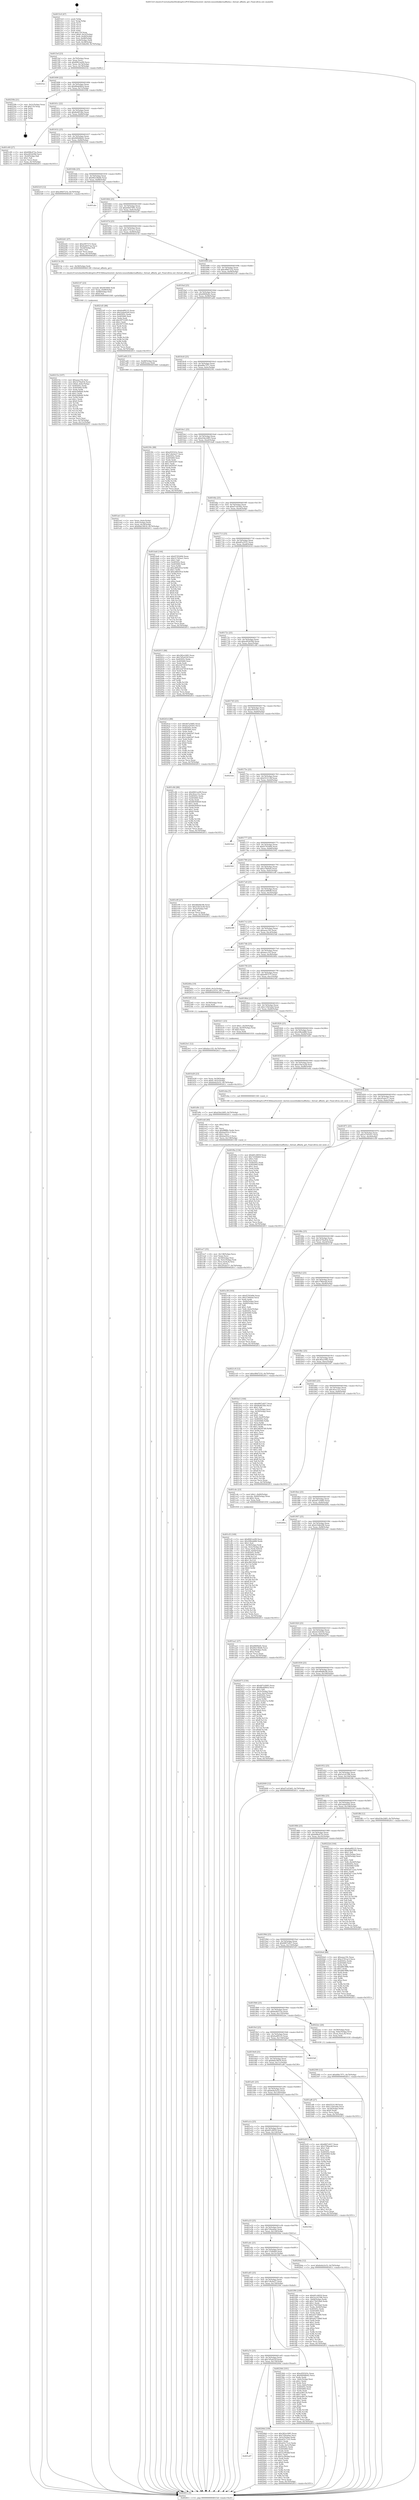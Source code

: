 digraph "0x4015c0" {
  label = "0x4015c0 (/mnt/c/Users/mathe/Desktop/tcc/POCII/binaries/extr_darwin-xnuosfmkkernaffinity.c_thread_affinity_get_Final-ollvm.out::main(0))"
  labelloc = "t"
  node[shape=record]

  Entry [label="",width=0.3,height=0.3,shape=circle,fillcolor=black,style=filled]
  "0x4015ef" [label="{
     0x4015ef [23]\l
     | [instrs]\l
     &nbsp;&nbsp;0x4015ef \<+3\>: mov -0x70(%rbp),%eax\l
     &nbsp;&nbsp;0x4015f2 \<+2\>: mov %eax,%ecx\l
     &nbsp;&nbsp;0x4015f4 \<+6\>: sub $0x8061ee99,%ecx\l
     &nbsp;&nbsp;0x4015fa \<+3\>: mov %eax,-0x74(%rbp)\l
     &nbsp;&nbsp;0x4015fd \<+3\>: mov %ecx,-0x78(%rbp)\l
     &nbsp;&nbsp;0x401600 \<+6\>: je 000000000040252c \<main+0xf6c\>\l
  }"]
  "0x40252c" [label="{
     0x40252c\l
  }", style=dashed]
  "0x401606" [label="{
     0x401606 [22]\l
     | [instrs]\l
     &nbsp;&nbsp;0x401606 \<+5\>: jmp 000000000040160b \<main+0x4b\>\l
     &nbsp;&nbsp;0x40160b \<+3\>: mov -0x74(%rbp),%eax\l
     &nbsp;&nbsp;0x40160e \<+5\>: sub $0x86ab08cb,%eax\l
     &nbsp;&nbsp;0x401613 \<+3\>: mov %eax,-0x7c(%rbp)\l
     &nbsp;&nbsp;0x401616 \<+6\>: je 000000000040250b \<main+0xf4b\>\l
  }"]
  Exit [label="",width=0.3,height=0.3,shape=circle,fillcolor=black,style=filled,peripheries=2]
  "0x40250b" [label="{
     0x40250b [21]\l
     | [instrs]\l
     &nbsp;&nbsp;0x40250b \<+3\>: mov -0x2c(%rbp),%eax\l
     &nbsp;&nbsp;0x40250e \<+7\>: add $0x118,%rsp\l
     &nbsp;&nbsp;0x402515 \<+1\>: pop %rbx\l
     &nbsp;&nbsp;0x402516 \<+2\>: pop %r12\l
     &nbsp;&nbsp;0x402518 \<+2\>: pop %r13\l
     &nbsp;&nbsp;0x40251a \<+2\>: pop %r14\l
     &nbsp;&nbsp;0x40251c \<+2\>: pop %r15\l
     &nbsp;&nbsp;0x40251e \<+1\>: pop %rbp\l
     &nbsp;&nbsp;0x40251f \<+1\>: ret\l
  }"]
  "0x40161c" [label="{
     0x40161c [22]\l
     | [instrs]\l
     &nbsp;&nbsp;0x40161c \<+5\>: jmp 0000000000401621 \<main+0x61\>\l
     &nbsp;&nbsp;0x401621 \<+3\>: mov -0x74(%rbp),%eax\l
     &nbsp;&nbsp;0x401624 \<+5\>: sub $0x8edf53be,%eax\l
     &nbsp;&nbsp;0x401629 \<+3\>: mov %eax,-0x80(%rbp)\l
     &nbsp;&nbsp;0x40162c \<+6\>: je 0000000000401c69 \<main+0x6a9\>\l
  }"]
  "0x4023e1" [label="{
     0x4023e1 [12]\l
     | [instrs]\l
     &nbsp;&nbsp;0x4023e1 \<+7\>: movl $0xdacc1f2,-0x70(%rbp)\l
     &nbsp;&nbsp;0x4023e8 \<+5\>: jmp 0000000000402611 \<main+0x1051\>\l
  }"]
  "0x401c69" [label="{
     0x401c69 [27]\l
     | [instrs]\l
     &nbsp;&nbsp;0x401c69 \<+5\>: mov $0x608e472a,%eax\l
     &nbsp;&nbsp;0x401c6e \<+5\>: mov $0xe493d39d,%ecx\l
     &nbsp;&nbsp;0x401c73 \<+3\>: mov -0x2f(%rbp),%dl\l
     &nbsp;&nbsp;0x401c76 \<+3\>: test $0x1,%dl\l
     &nbsp;&nbsp;0x401c79 \<+3\>: cmovne %ecx,%eax\l
     &nbsp;&nbsp;0x401c7c \<+3\>: mov %eax,-0x70(%rbp)\l
     &nbsp;&nbsp;0x401c7f \<+5\>: jmp 0000000000402611 \<main+0x1051\>\l
  }"]
  "0x401632" [label="{
     0x401632 [25]\l
     | [instrs]\l
     &nbsp;&nbsp;0x401632 \<+5\>: jmp 0000000000401637 \<main+0x77\>\l
     &nbsp;&nbsp;0x401637 \<+3\>: mov -0x74(%rbp),%eax\l
     &nbsp;&nbsp;0x40163a \<+5\>: sub $0x90048b42,%eax\l
     &nbsp;&nbsp;0x40163f \<+6\>: mov %eax,-0x84(%rbp)\l
     &nbsp;&nbsp;0x401645 \<+6\>: je 00000000004023c9 \<main+0xe09\>\l
  }"]
  "0x402300" [label="{
     0x402300 [12]\l
     | [instrs]\l
     &nbsp;&nbsp;0x402300 \<+7\>: movl $0xd0bc7f71,-0x70(%rbp)\l
     &nbsp;&nbsp;0x402307 \<+5\>: jmp 0000000000402611 \<main+0x1051\>\l
  }"]
  "0x4023c9" [label="{
     0x4023c9 [12]\l
     | [instrs]\l
     &nbsp;&nbsp;0x4023c9 \<+7\>: movl $0xc89d7232,-0x70(%rbp)\l
     &nbsp;&nbsp;0x4023d0 \<+5\>: jmp 0000000000402611 \<main+0x1051\>\l
  }"]
  "0x40164b" [label="{
     0x40164b [25]\l
     | [instrs]\l
     &nbsp;&nbsp;0x40164b \<+5\>: jmp 0000000000401650 \<main+0x90\>\l
     &nbsp;&nbsp;0x401650 \<+3\>: mov -0x74(%rbp),%eax\l
     &nbsp;&nbsp;0x401653 \<+5\>: sub $0x90218b46,%eax\l
     &nbsp;&nbsp;0x401658 \<+6\>: mov %eax,-0x88(%rbp)\l
     &nbsp;&nbsp;0x40165e \<+6\>: je 0000000000401abc \<main+0x4fc\>\l
  }"]
  "0x40215e" [label="{
     0x40215e [107]\l
     | [instrs]\l
     &nbsp;&nbsp;0x40215e \<+5\>: mov $0xaeac19c,%esi\l
     &nbsp;&nbsp;0x402163 \<+5\>: mov $0x3278a454,%ecx\l
     &nbsp;&nbsp;0x402168 \<+7\>: movl $0x0,-0x6c(%rbp)\l
     &nbsp;&nbsp;0x40216f \<+7\>: mov 0x40505c,%edx\l
     &nbsp;&nbsp;0x402176 \<+8\>: mov 0x405060,%r8d\l
     &nbsp;&nbsp;0x40217e \<+3\>: mov %edx,%r9d\l
     &nbsp;&nbsp;0x402181 \<+7\>: sub $0xb3bf6d4,%r9d\l
     &nbsp;&nbsp;0x402188 \<+4\>: sub $0x1,%r9d\l
     &nbsp;&nbsp;0x40218c \<+7\>: add $0xb3bf6d4,%r9d\l
     &nbsp;&nbsp;0x402193 \<+4\>: imul %r9d,%edx\l
     &nbsp;&nbsp;0x402197 \<+3\>: and $0x1,%edx\l
     &nbsp;&nbsp;0x40219a \<+3\>: cmp $0x0,%edx\l
     &nbsp;&nbsp;0x40219d \<+4\>: sete %r10b\l
     &nbsp;&nbsp;0x4021a1 \<+4\>: cmp $0xa,%r8d\l
     &nbsp;&nbsp;0x4021a5 \<+4\>: setl %r11b\l
     &nbsp;&nbsp;0x4021a9 \<+3\>: mov %r10b,%bl\l
     &nbsp;&nbsp;0x4021ac \<+3\>: and %r11b,%bl\l
     &nbsp;&nbsp;0x4021af \<+3\>: xor %r11b,%r10b\l
     &nbsp;&nbsp;0x4021b2 \<+3\>: or %r10b,%bl\l
     &nbsp;&nbsp;0x4021b5 \<+3\>: test $0x1,%bl\l
     &nbsp;&nbsp;0x4021b8 \<+3\>: cmovne %ecx,%esi\l
     &nbsp;&nbsp;0x4021bb \<+3\>: mov %esi,-0x70(%rbp)\l
     &nbsp;&nbsp;0x4021be \<+6\>: mov %eax,-0x13c(%rbp)\l
     &nbsp;&nbsp;0x4021c4 \<+5\>: jmp 0000000000402611 \<main+0x1051\>\l
  }"]
  "0x401abc" [label="{
     0x401abc\l
  }", style=dashed]
  "0x401664" [label="{
     0x401664 [25]\l
     | [instrs]\l
     &nbsp;&nbsp;0x401664 \<+5\>: jmp 0000000000401669 \<main+0xa9\>\l
     &nbsp;&nbsp;0x401669 \<+3\>: mov -0x74(%rbp),%eax\l
     &nbsp;&nbsp;0x40166c \<+5\>: sub $0xb9447091,%eax\l
     &nbsp;&nbsp;0x401671 \<+6\>: mov %eax,-0x8c(%rbp)\l
     &nbsp;&nbsp;0x401677 \<+6\>: je 00000000004022d1 \<main+0xd11\>\l
  }"]
  "0x402147" [label="{
     0x402147 [23]\l
     | [instrs]\l
     &nbsp;&nbsp;0x402147 \<+10\>: movabs $0x4030b6,%rdi\l
     &nbsp;&nbsp;0x402151 \<+3\>: mov %eax,-0x68(%rbp)\l
     &nbsp;&nbsp;0x402154 \<+3\>: mov -0x68(%rbp),%esi\l
     &nbsp;&nbsp;0x402157 \<+2\>: mov $0x0,%al\l
     &nbsp;&nbsp;0x402159 \<+5\>: call 0000000000401040 \<printf@plt\>\l
     | [calls]\l
     &nbsp;&nbsp;0x401040 \{1\} (unknown)\l
  }"]
  "0x4022d1" [label="{
     0x4022d1 [27]\l
     | [instrs]\l
     &nbsp;&nbsp;0x4022d1 \<+5\>: mov $0xe097575,%eax\l
     &nbsp;&nbsp;0x4022d6 \<+5\>: mov $0x6a4037aa,%ecx\l
     &nbsp;&nbsp;0x4022db \<+3\>: mov -0x2d(%rbp),%dl\l
     &nbsp;&nbsp;0x4022de \<+3\>: test $0x1,%dl\l
     &nbsp;&nbsp;0x4022e1 \<+3\>: cmovne %ecx,%eax\l
     &nbsp;&nbsp;0x4022e4 \<+3\>: mov %eax,-0x70(%rbp)\l
     &nbsp;&nbsp;0x4022e7 \<+5\>: jmp 0000000000402611 \<main+0x1051\>\l
  }"]
  "0x40167d" [label="{
     0x40167d [25]\l
     | [instrs]\l
     &nbsp;&nbsp;0x40167d \<+5\>: jmp 0000000000401682 \<main+0xc2\>\l
     &nbsp;&nbsp;0x401682 \<+3\>: mov -0x74(%rbp),%eax\l
     &nbsp;&nbsp;0x401685 \<+5\>: sub $0xc5761ac3,%eax\l
     &nbsp;&nbsp;0x40168a \<+6\>: mov %eax,-0x90(%rbp)\l
     &nbsp;&nbsp;0x401690 \<+6\>: je 000000000040213e \<main+0xb7e\>\l
  }"]
  "0x401a97" [label="{
     0x401a97\l
  }", style=dashed]
  "0x40213e" [label="{
     0x40213e [9]\l
     | [instrs]\l
     &nbsp;&nbsp;0x40213e \<+4\>: mov -0x58(%rbp),%rdi\l
     &nbsp;&nbsp;0x402142 \<+5\>: call 00000000004013f0 \<thread_affinity_get\>\l
     | [calls]\l
     &nbsp;&nbsp;0x4013f0 \{1\} (/mnt/c/Users/mathe/Desktop/tcc/POCII/binaries/extr_darwin-xnuosfmkkernaffinity.c_thread_affinity_get_Final-ollvm.out::thread_affinity_get)\l
  }"]
  "0x401696" [label="{
     0x401696 [25]\l
     | [instrs]\l
     &nbsp;&nbsp;0x401696 \<+5\>: jmp 000000000040169b \<main+0xdb\>\l
     &nbsp;&nbsp;0x40169b \<+3\>: mov -0x74(%rbp),%eax\l
     &nbsp;&nbsp;0x40169e \<+5\>: sub $0xc89d7232,%eax\l
     &nbsp;&nbsp;0x4016a3 \<+6\>: mov %eax,-0x94(%rbp)\l
     &nbsp;&nbsp;0x4016a9 \<+6\>: je 00000000004021d5 \<main+0xc15\>\l
  }"]
  "0x40206d" [label="{
     0x40206d [109]\l
     | [instrs]\l
     &nbsp;&nbsp;0x40206d \<+5\>: mov $0x382a1685,%eax\l
     &nbsp;&nbsp;0x402072 \<+5\>: mov $0x720ea0ae,%ecx\l
     &nbsp;&nbsp;0x402077 \<+3\>: mov -0x5c(%rbp),%edx\l
     &nbsp;&nbsp;0x40207a \<+6\>: sub $0xa03c71e2,%edx\l
     &nbsp;&nbsp;0x402080 \<+3\>: add $0x1,%edx\l
     &nbsp;&nbsp;0x402083 \<+6\>: add $0xa03c71e2,%edx\l
     &nbsp;&nbsp;0x402089 \<+3\>: mov %edx,-0x5c(%rbp)\l
     &nbsp;&nbsp;0x40208c \<+7\>: mov 0x40505c,%edx\l
     &nbsp;&nbsp;0x402093 \<+7\>: mov 0x405060,%esi\l
     &nbsp;&nbsp;0x40209a \<+2\>: mov %edx,%edi\l
     &nbsp;&nbsp;0x40209c \<+6\>: add $0x5a39edbf,%edi\l
     &nbsp;&nbsp;0x4020a2 \<+3\>: sub $0x1,%edi\l
     &nbsp;&nbsp;0x4020a5 \<+6\>: sub $0x5a39edbf,%edi\l
     &nbsp;&nbsp;0x4020ab \<+3\>: imul %edi,%edx\l
     &nbsp;&nbsp;0x4020ae \<+3\>: and $0x1,%edx\l
     &nbsp;&nbsp;0x4020b1 \<+3\>: cmp $0x0,%edx\l
     &nbsp;&nbsp;0x4020b4 \<+4\>: sete %r8b\l
     &nbsp;&nbsp;0x4020b8 \<+3\>: cmp $0xa,%esi\l
     &nbsp;&nbsp;0x4020bb \<+4\>: setl %r9b\l
     &nbsp;&nbsp;0x4020bf \<+3\>: mov %r8b,%r10b\l
     &nbsp;&nbsp;0x4020c2 \<+3\>: and %r9b,%r10b\l
     &nbsp;&nbsp;0x4020c5 \<+3\>: xor %r9b,%r8b\l
     &nbsp;&nbsp;0x4020c8 \<+3\>: or %r8b,%r10b\l
     &nbsp;&nbsp;0x4020cb \<+4\>: test $0x1,%r10b\l
     &nbsp;&nbsp;0x4020cf \<+3\>: cmovne %ecx,%eax\l
     &nbsp;&nbsp;0x4020d2 \<+3\>: mov %eax,-0x70(%rbp)\l
     &nbsp;&nbsp;0x4020d5 \<+5\>: jmp 0000000000402611 \<main+0x1051\>\l
  }"]
  "0x4021d5" [label="{
     0x4021d5 [88]\l
     | [instrs]\l
     &nbsp;&nbsp;0x4021d5 \<+5\>: mov $0x6adf9125,%eax\l
     &nbsp;&nbsp;0x4021da \<+5\>: mov $0x5ada93e9,%ecx\l
     &nbsp;&nbsp;0x4021df \<+7\>: mov 0x40505c,%edx\l
     &nbsp;&nbsp;0x4021e6 \<+7\>: mov 0x405060,%esi\l
     &nbsp;&nbsp;0x4021ed \<+2\>: mov %edx,%edi\l
     &nbsp;&nbsp;0x4021ef \<+6\>: add $0x597510f5,%edi\l
     &nbsp;&nbsp;0x4021f5 \<+3\>: sub $0x1,%edi\l
     &nbsp;&nbsp;0x4021f8 \<+6\>: sub $0x597510f5,%edi\l
     &nbsp;&nbsp;0x4021fe \<+3\>: imul %edi,%edx\l
     &nbsp;&nbsp;0x402201 \<+3\>: and $0x1,%edx\l
     &nbsp;&nbsp;0x402204 \<+3\>: cmp $0x0,%edx\l
     &nbsp;&nbsp;0x402207 \<+4\>: sete %r8b\l
     &nbsp;&nbsp;0x40220b \<+3\>: cmp $0xa,%esi\l
     &nbsp;&nbsp;0x40220e \<+4\>: setl %r9b\l
     &nbsp;&nbsp;0x402212 \<+3\>: mov %r8b,%r10b\l
     &nbsp;&nbsp;0x402215 \<+3\>: and %r9b,%r10b\l
     &nbsp;&nbsp;0x402218 \<+3\>: xor %r9b,%r8b\l
     &nbsp;&nbsp;0x40221b \<+3\>: or %r8b,%r10b\l
     &nbsp;&nbsp;0x40221e \<+4\>: test $0x1,%r10b\l
     &nbsp;&nbsp;0x402222 \<+3\>: cmovne %ecx,%eax\l
     &nbsp;&nbsp;0x402225 \<+3\>: mov %eax,-0x70(%rbp)\l
     &nbsp;&nbsp;0x402228 \<+5\>: jmp 0000000000402611 \<main+0x1051\>\l
  }"]
  "0x4016af" [label="{
     0x4016af [25]\l
     | [instrs]\l
     &nbsp;&nbsp;0x4016af \<+5\>: jmp 00000000004016b4 \<main+0xf4\>\l
     &nbsp;&nbsp;0x4016b4 \<+3\>: mov -0x74(%rbp),%eax\l
     &nbsp;&nbsp;0x4016b7 \<+5\>: sub $0xd069fa9c,%eax\l
     &nbsp;&nbsp;0x4016bc \<+6\>: mov %eax,-0x98(%rbp)\l
     &nbsp;&nbsp;0x4016c2 \<+6\>: je 0000000000401ad4 \<main+0x514\>\l
  }"]
  "0x401a7e" [label="{
     0x401a7e [25]\l
     | [instrs]\l
     &nbsp;&nbsp;0x401a7e \<+5\>: jmp 0000000000401a83 \<main+0x4c3\>\l
     &nbsp;&nbsp;0x401a83 \<+3\>: mov -0x74(%rbp),%eax\l
     &nbsp;&nbsp;0x401a86 \<+5\>: sub $0x7d5a432f,%eax\l
     &nbsp;&nbsp;0x401a8b \<+6\>: mov %eax,-0x134(%rbp)\l
     &nbsp;&nbsp;0x401a91 \<+6\>: je 000000000040206d \<main+0xaad\>\l
  }"]
  "0x401ad4" [label="{
     0x401ad4 [13]\l
     | [instrs]\l
     &nbsp;&nbsp;0x401ad4 \<+4\>: mov -0x48(%rbp),%rax\l
     &nbsp;&nbsp;0x401ad8 \<+4\>: mov 0x8(%rax),%rdi\l
     &nbsp;&nbsp;0x401adc \<+5\>: call 0000000000401060 \<atoi@plt\>\l
     | [calls]\l
     &nbsp;&nbsp;0x401060 \{1\} (unknown)\l
  }"]
  "0x4016c8" [label="{
     0x4016c8 [25]\l
     | [instrs]\l
     &nbsp;&nbsp;0x4016c8 \<+5\>: jmp 00000000004016cd \<main+0x10d\>\l
     &nbsp;&nbsp;0x4016cd \<+3\>: mov -0x74(%rbp),%eax\l
     &nbsp;&nbsp;0x4016d0 \<+5\>: sub $0xd0bc7f71,%eax\l
     &nbsp;&nbsp;0x4016d5 \<+6\>: mov %eax,-0x9c(%rbp)\l
     &nbsp;&nbsp;0x4016db \<+6\>: je 000000000040230c \<main+0xd4c\>\l
  }"]
  "0x402364" [label="{
     0x402364 [101]\l
     | [instrs]\l
     &nbsp;&nbsp;0x402364 \<+5\>: mov $0xe95f163c,%eax\l
     &nbsp;&nbsp;0x402369 \<+5\>: mov $0x90048b42,%ecx\l
     &nbsp;&nbsp;0x40236e \<+2\>: xor %edx,%edx\l
     &nbsp;&nbsp;0x402370 \<+3\>: mov -0x6c(%rbp),%esi\l
     &nbsp;&nbsp;0x402373 \<+3\>: sub $0x1,%edx\l
     &nbsp;&nbsp;0x402376 \<+2\>: sub %edx,%esi\l
     &nbsp;&nbsp;0x402378 \<+3\>: mov %esi,-0x6c(%rbp)\l
     &nbsp;&nbsp;0x40237b \<+7\>: mov 0x40505c,%edx\l
     &nbsp;&nbsp;0x402382 \<+7\>: mov 0x405060,%esi\l
     &nbsp;&nbsp;0x402389 \<+2\>: mov %edx,%edi\l
     &nbsp;&nbsp;0x40238b \<+6\>: sub $0xae9b154,%edi\l
     &nbsp;&nbsp;0x402391 \<+3\>: sub $0x1,%edi\l
     &nbsp;&nbsp;0x402394 \<+6\>: add $0xae9b154,%edi\l
     &nbsp;&nbsp;0x40239a \<+3\>: imul %edi,%edx\l
     &nbsp;&nbsp;0x40239d \<+3\>: and $0x1,%edx\l
     &nbsp;&nbsp;0x4023a0 \<+3\>: cmp $0x0,%edx\l
     &nbsp;&nbsp;0x4023a3 \<+4\>: sete %r8b\l
     &nbsp;&nbsp;0x4023a7 \<+3\>: cmp $0xa,%esi\l
     &nbsp;&nbsp;0x4023aa \<+4\>: setl %r9b\l
     &nbsp;&nbsp;0x4023ae \<+3\>: mov %r8b,%r10b\l
     &nbsp;&nbsp;0x4023b1 \<+3\>: and %r9b,%r10b\l
     &nbsp;&nbsp;0x4023b4 \<+3\>: xor %r9b,%r8b\l
     &nbsp;&nbsp;0x4023b7 \<+3\>: or %r8b,%r10b\l
     &nbsp;&nbsp;0x4023ba \<+4\>: test $0x1,%r10b\l
     &nbsp;&nbsp;0x4023be \<+3\>: cmovne %ecx,%eax\l
     &nbsp;&nbsp;0x4023c1 \<+3\>: mov %eax,-0x70(%rbp)\l
     &nbsp;&nbsp;0x4023c4 \<+5\>: jmp 0000000000402611 \<main+0x1051\>\l
  }"]
  "0x40230c" [label="{
     0x40230c [88]\l
     | [instrs]\l
     &nbsp;&nbsp;0x40230c \<+5\>: mov $0xe95f163c,%eax\l
     &nbsp;&nbsp;0x402311 \<+5\>: mov $0x7c8c0e27,%ecx\l
     &nbsp;&nbsp;0x402316 \<+7\>: mov 0x40505c,%edx\l
     &nbsp;&nbsp;0x40231d \<+7\>: mov 0x405060,%esi\l
     &nbsp;&nbsp;0x402324 \<+2\>: mov %edx,%edi\l
     &nbsp;&nbsp;0x402326 \<+6\>: sub $0x3e65b597,%edi\l
     &nbsp;&nbsp;0x40232c \<+3\>: sub $0x1,%edi\l
     &nbsp;&nbsp;0x40232f \<+6\>: add $0x3e65b597,%edi\l
     &nbsp;&nbsp;0x402335 \<+3\>: imul %edi,%edx\l
     &nbsp;&nbsp;0x402338 \<+3\>: and $0x1,%edx\l
     &nbsp;&nbsp;0x40233b \<+3\>: cmp $0x0,%edx\l
     &nbsp;&nbsp;0x40233e \<+4\>: sete %r8b\l
     &nbsp;&nbsp;0x402342 \<+3\>: cmp $0xa,%esi\l
     &nbsp;&nbsp;0x402345 \<+4\>: setl %r9b\l
     &nbsp;&nbsp;0x402349 \<+3\>: mov %r8b,%r10b\l
     &nbsp;&nbsp;0x40234c \<+3\>: and %r9b,%r10b\l
     &nbsp;&nbsp;0x40234f \<+3\>: xor %r9b,%r8b\l
     &nbsp;&nbsp;0x402352 \<+3\>: or %r8b,%r10b\l
     &nbsp;&nbsp;0x402355 \<+4\>: test $0x1,%r10b\l
     &nbsp;&nbsp;0x402359 \<+3\>: cmovne %ecx,%eax\l
     &nbsp;&nbsp;0x40235c \<+3\>: mov %eax,-0x70(%rbp)\l
     &nbsp;&nbsp;0x40235f \<+5\>: jmp 0000000000402611 \<main+0x1051\>\l
  }"]
  "0x4016e1" [label="{
     0x4016e1 [25]\l
     | [instrs]\l
     &nbsp;&nbsp;0x4016e1 \<+5\>: jmp 00000000004016e6 \<main+0x126\>\l
     &nbsp;&nbsp;0x4016e6 \<+3\>: mov -0x74(%rbp),%eax\l
     &nbsp;&nbsp;0x4016e9 \<+5\>: sub $0xd34e2485,%eax\l
     &nbsp;&nbsp;0x4016ee \<+6\>: mov %eax,-0xa0(%rbp)\l
     &nbsp;&nbsp;0x4016f4 \<+6\>: je 0000000000401da8 \<main+0x7e8\>\l
  }"]
  "0x401a65" [label="{
     0x401a65 [25]\l
     | [instrs]\l
     &nbsp;&nbsp;0x401a65 \<+5\>: jmp 0000000000401a6a \<main+0x4aa\>\l
     &nbsp;&nbsp;0x401a6a \<+3\>: mov -0x74(%rbp),%eax\l
     &nbsp;&nbsp;0x401a6d \<+5\>: sub $0x7c8c0e27,%eax\l
     &nbsp;&nbsp;0x401a72 \<+6\>: mov %eax,-0x130(%rbp)\l
     &nbsp;&nbsp;0x401a78 \<+6\>: je 0000000000402364 \<main+0xda4\>\l
  }"]
  "0x401da8" [label="{
     0x401da8 [144]\l
     | [instrs]\l
     &nbsp;&nbsp;0x401da8 \<+5\>: mov $0xf5765d94,%eax\l
     &nbsp;&nbsp;0x401dad \<+5\>: mov $0x317b5ee1,%ecx\l
     &nbsp;&nbsp;0x401db2 \<+2\>: mov $0x1,%dl\l
     &nbsp;&nbsp;0x401db4 \<+7\>: mov 0x40505c,%esi\l
     &nbsp;&nbsp;0x401dbb \<+7\>: mov 0x405060,%edi\l
     &nbsp;&nbsp;0x401dc2 \<+3\>: mov %esi,%r8d\l
     &nbsp;&nbsp;0x401dc5 \<+7\>: sub $0xcd60a91d,%r8d\l
     &nbsp;&nbsp;0x401dcc \<+4\>: sub $0x1,%r8d\l
     &nbsp;&nbsp;0x401dd0 \<+7\>: add $0xcd60a91d,%r8d\l
     &nbsp;&nbsp;0x401dd7 \<+4\>: imul %r8d,%esi\l
     &nbsp;&nbsp;0x401ddb \<+3\>: and $0x1,%esi\l
     &nbsp;&nbsp;0x401dde \<+3\>: cmp $0x0,%esi\l
     &nbsp;&nbsp;0x401de1 \<+4\>: sete %r9b\l
     &nbsp;&nbsp;0x401de5 \<+3\>: cmp $0xa,%edi\l
     &nbsp;&nbsp;0x401de8 \<+4\>: setl %r10b\l
     &nbsp;&nbsp;0x401dec \<+3\>: mov %r9b,%r11b\l
     &nbsp;&nbsp;0x401def \<+4\>: xor $0xff,%r11b\l
     &nbsp;&nbsp;0x401df3 \<+3\>: mov %r10b,%bl\l
     &nbsp;&nbsp;0x401df6 \<+3\>: xor $0xff,%bl\l
     &nbsp;&nbsp;0x401df9 \<+3\>: xor $0x0,%dl\l
     &nbsp;&nbsp;0x401dfc \<+3\>: mov %r11b,%r14b\l
     &nbsp;&nbsp;0x401dff \<+4\>: and $0x0,%r14b\l
     &nbsp;&nbsp;0x401e03 \<+3\>: and %dl,%r9b\l
     &nbsp;&nbsp;0x401e06 \<+3\>: mov %bl,%r15b\l
     &nbsp;&nbsp;0x401e09 \<+4\>: and $0x0,%r15b\l
     &nbsp;&nbsp;0x401e0d \<+3\>: and %dl,%r10b\l
     &nbsp;&nbsp;0x401e10 \<+3\>: or %r9b,%r14b\l
     &nbsp;&nbsp;0x401e13 \<+3\>: or %r10b,%r15b\l
     &nbsp;&nbsp;0x401e16 \<+3\>: xor %r15b,%r14b\l
     &nbsp;&nbsp;0x401e19 \<+3\>: or %bl,%r11b\l
     &nbsp;&nbsp;0x401e1c \<+4\>: xor $0xff,%r11b\l
     &nbsp;&nbsp;0x401e20 \<+3\>: or $0x0,%dl\l
     &nbsp;&nbsp;0x401e23 \<+3\>: and %dl,%r11b\l
     &nbsp;&nbsp;0x401e26 \<+3\>: or %r11b,%r14b\l
     &nbsp;&nbsp;0x401e29 \<+4\>: test $0x1,%r14b\l
     &nbsp;&nbsp;0x401e2d \<+3\>: cmovne %ecx,%eax\l
     &nbsp;&nbsp;0x401e30 \<+3\>: mov %eax,-0x70(%rbp)\l
     &nbsp;&nbsp;0x401e33 \<+5\>: jmp 0000000000402611 \<main+0x1051\>\l
  }"]
  "0x4016fa" [label="{
     0x4016fa [25]\l
     | [instrs]\l
     &nbsp;&nbsp;0x4016fa \<+5\>: jmp 00000000004016ff \<main+0x13f\>\l
     &nbsp;&nbsp;0x4016ff \<+3\>: mov -0x74(%rbp),%eax\l
     &nbsp;&nbsp;0x401702 \<+5\>: sub $0xd7cd1b62,%eax\l
     &nbsp;&nbsp;0x401707 \<+6\>: mov %eax,-0xa4(%rbp)\l
     &nbsp;&nbsp;0x40170d \<+6\>: je 0000000000402015 \<main+0xa55\>\l
  }"]
  "0x401f90" [label="{
     0x401f90 [109]\l
     | [instrs]\l
     &nbsp;&nbsp;0x401f90 \<+5\>: mov $0x6f1c6859,%eax\l
     &nbsp;&nbsp;0x401f95 \<+5\>: mov $0x5a1d1596,%ecx\l
     &nbsp;&nbsp;0x401f9a \<+3\>: mov -0x64(%rbp),%edx\l
     &nbsp;&nbsp;0x401f9d \<+6\>: add $0x17b018a6,%edx\l
     &nbsp;&nbsp;0x401fa3 \<+3\>: add $0x1,%edx\l
     &nbsp;&nbsp;0x401fa6 \<+6\>: sub $0x17b018a6,%edx\l
     &nbsp;&nbsp;0x401fac \<+3\>: mov %edx,-0x64(%rbp)\l
     &nbsp;&nbsp;0x401faf \<+7\>: mov 0x40505c,%edx\l
     &nbsp;&nbsp;0x401fb6 \<+7\>: mov 0x405060,%esi\l
     &nbsp;&nbsp;0x401fbd \<+2\>: mov %edx,%edi\l
     &nbsp;&nbsp;0x401fbf \<+6\>: sub $0xad3728b8,%edi\l
     &nbsp;&nbsp;0x401fc5 \<+3\>: sub $0x1,%edi\l
     &nbsp;&nbsp;0x401fc8 \<+6\>: add $0xad3728b8,%edi\l
     &nbsp;&nbsp;0x401fce \<+3\>: imul %edi,%edx\l
     &nbsp;&nbsp;0x401fd1 \<+3\>: and $0x1,%edx\l
     &nbsp;&nbsp;0x401fd4 \<+3\>: cmp $0x0,%edx\l
     &nbsp;&nbsp;0x401fd7 \<+4\>: sete %r8b\l
     &nbsp;&nbsp;0x401fdb \<+3\>: cmp $0xa,%esi\l
     &nbsp;&nbsp;0x401fde \<+4\>: setl %r9b\l
     &nbsp;&nbsp;0x401fe2 \<+3\>: mov %r8b,%r10b\l
     &nbsp;&nbsp;0x401fe5 \<+3\>: and %r9b,%r10b\l
     &nbsp;&nbsp;0x401fe8 \<+3\>: xor %r9b,%r8b\l
     &nbsp;&nbsp;0x401feb \<+3\>: or %r8b,%r10b\l
     &nbsp;&nbsp;0x401fee \<+4\>: test $0x1,%r10b\l
     &nbsp;&nbsp;0x401ff2 \<+3\>: cmovne %ecx,%eax\l
     &nbsp;&nbsp;0x401ff5 \<+3\>: mov %eax,-0x70(%rbp)\l
     &nbsp;&nbsp;0x401ff8 \<+5\>: jmp 0000000000402611 \<main+0x1051\>\l
  }"]
  "0x402015" [label="{
     0x402015 [88]\l
     | [instrs]\l
     &nbsp;&nbsp;0x402015 \<+5\>: mov $0x382a1685,%eax\l
     &nbsp;&nbsp;0x40201a \<+5\>: mov $0x7d5a432f,%ecx\l
     &nbsp;&nbsp;0x40201f \<+7\>: mov 0x40505c,%edx\l
     &nbsp;&nbsp;0x402026 \<+7\>: mov 0x405060,%esi\l
     &nbsp;&nbsp;0x40202d \<+2\>: mov %edx,%edi\l
     &nbsp;&nbsp;0x40202f \<+6\>: sub $0x22d7d53f,%edi\l
     &nbsp;&nbsp;0x402035 \<+3\>: sub $0x1,%edi\l
     &nbsp;&nbsp;0x402038 \<+6\>: add $0x22d7d53f,%edi\l
     &nbsp;&nbsp;0x40203e \<+3\>: imul %edi,%edx\l
     &nbsp;&nbsp;0x402041 \<+3\>: and $0x1,%edx\l
     &nbsp;&nbsp;0x402044 \<+3\>: cmp $0x0,%edx\l
     &nbsp;&nbsp;0x402047 \<+4\>: sete %r8b\l
     &nbsp;&nbsp;0x40204b \<+3\>: cmp $0xa,%esi\l
     &nbsp;&nbsp;0x40204e \<+4\>: setl %r9b\l
     &nbsp;&nbsp;0x402052 \<+3\>: mov %r8b,%r10b\l
     &nbsp;&nbsp;0x402055 \<+3\>: and %r9b,%r10b\l
     &nbsp;&nbsp;0x402058 \<+3\>: xor %r9b,%r8b\l
     &nbsp;&nbsp;0x40205b \<+3\>: or %r8b,%r10b\l
     &nbsp;&nbsp;0x40205e \<+4\>: test $0x1,%r10b\l
     &nbsp;&nbsp;0x402062 \<+3\>: cmovne %ecx,%eax\l
     &nbsp;&nbsp;0x402065 \<+3\>: mov %eax,-0x70(%rbp)\l
     &nbsp;&nbsp;0x402068 \<+5\>: jmp 0000000000402611 \<main+0x1051\>\l
  }"]
  "0x401713" [label="{
     0x401713 [25]\l
     | [instrs]\l
     &nbsp;&nbsp;0x401713 \<+5\>: jmp 0000000000401718 \<main+0x158\>\l
     &nbsp;&nbsp;0x401718 \<+3\>: mov -0x74(%rbp),%eax\l
     &nbsp;&nbsp;0x40171b \<+5\>: sub $0xdf1a3531,%eax\l
     &nbsp;&nbsp;0x401720 \<+6\>: mov %eax,-0xa8(%rbp)\l
     &nbsp;&nbsp;0x401726 \<+6\>: je 000000000040241d \<main+0xe5d\>\l
  }"]
  "0x401a4c" [label="{
     0x401a4c [25]\l
     | [instrs]\l
     &nbsp;&nbsp;0x401a4c \<+5\>: jmp 0000000000401a51 \<main+0x491\>\l
     &nbsp;&nbsp;0x401a51 \<+3\>: mov -0x74(%rbp),%eax\l
     &nbsp;&nbsp;0x401a54 \<+5\>: sub $0x725f44b9,%eax\l
     &nbsp;&nbsp;0x401a59 \<+6\>: mov %eax,-0x12c(%rbp)\l
     &nbsp;&nbsp;0x401a5f \<+6\>: je 0000000000401f90 \<main+0x9d0\>\l
  }"]
  "0x40241d" [label="{
     0x40241d [88]\l
     | [instrs]\l
     &nbsp;&nbsp;0x40241d \<+5\>: mov $0x407a5685,%eax\l
     &nbsp;&nbsp;0x402422 \<+5\>: mov $0x42324502,%ecx\l
     &nbsp;&nbsp;0x402427 \<+7\>: mov 0x40505c,%edx\l
     &nbsp;&nbsp;0x40242e \<+7\>: mov 0x405060,%esi\l
     &nbsp;&nbsp;0x402435 \<+2\>: mov %edx,%edi\l
     &nbsp;&nbsp;0x402437 \<+6\>: add $0x1eddd3d7,%edi\l
     &nbsp;&nbsp;0x40243d \<+3\>: sub $0x1,%edi\l
     &nbsp;&nbsp;0x402440 \<+6\>: sub $0x1eddd3d7,%edi\l
     &nbsp;&nbsp;0x402446 \<+3\>: imul %edi,%edx\l
     &nbsp;&nbsp;0x402449 \<+3\>: and $0x1,%edx\l
     &nbsp;&nbsp;0x40244c \<+3\>: cmp $0x0,%edx\l
     &nbsp;&nbsp;0x40244f \<+4\>: sete %r8b\l
     &nbsp;&nbsp;0x402453 \<+3\>: cmp $0xa,%esi\l
     &nbsp;&nbsp;0x402456 \<+4\>: setl %r9b\l
     &nbsp;&nbsp;0x40245a \<+3\>: mov %r8b,%r10b\l
     &nbsp;&nbsp;0x40245d \<+3\>: and %r9b,%r10b\l
     &nbsp;&nbsp;0x402460 \<+3\>: xor %r9b,%r8b\l
     &nbsp;&nbsp;0x402463 \<+3\>: or %r8b,%r10b\l
     &nbsp;&nbsp;0x402466 \<+4\>: test $0x1,%r10b\l
     &nbsp;&nbsp;0x40246a \<+3\>: cmovne %ecx,%eax\l
     &nbsp;&nbsp;0x40246d \<+3\>: mov %eax,-0x70(%rbp)\l
     &nbsp;&nbsp;0x402470 \<+5\>: jmp 0000000000402611 \<main+0x1051\>\l
  }"]
  "0x40172c" [label="{
     0x40172c [25]\l
     | [instrs]\l
     &nbsp;&nbsp;0x40172c \<+5\>: jmp 0000000000401731 \<main+0x171\>\l
     &nbsp;&nbsp;0x401731 \<+3\>: mov -0x74(%rbp),%eax\l
     &nbsp;&nbsp;0x401734 \<+5\>: sub $0xe493d39d,%eax\l
     &nbsp;&nbsp;0x401739 \<+6\>: mov %eax,-0xac(%rbp)\l
     &nbsp;&nbsp;0x40173f \<+6\>: je 0000000000401c84 \<main+0x6c4\>\l
  }"]
  "0x4020da" [label="{
     0x4020da [12]\l
     | [instrs]\l
     &nbsp;&nbsp;0x4020da \<+7\>: movl $0x6e6a5e52,-0x70(%rbp)\l
     &nbsp;&nbsp;0x4020e1 \<+5\>: jmp 0000000000402611 \<main+0x1051\>\l
  }"]
  "0x401c84" [label="{
     0x401c84 [88]\l
     | [instrs]\l
     &nbsp;&nbsp;0x401c84 \<+5\>: mov $0x8061ee99,%eax\l
     &nbsp;&nbsp;0x401c89 \<+5\>: mov $0x3fcec31e,%ecx\l
     &nbsp;&nbsp;0x401c8e \<+7\>: mov 0x40505c,%edx\l
     &nbsp;&nbsp;0x401c95 \<+7\>: mov 0x405060,%esi\l
     &nbsp;&nbsp;0x401c9c \<+2\>: mov %edx,%edi\l
     &nbsp;&nbsp;0x401c9e \<+6\>: add $0x6830d929,%edi\l
     &nbsp;&nbsp;0x401ca4 \<+3\>: sub $0x1,%edi\l
     &nbsp;&nbsp;0x401ca7 \<+6\>: sub $0x6830d929,%edi\l
     &nbsp;&nbsp;0x401cad \<+3\>: imul %edi,%edx\l
     &nbsp;&nbsp;0x401cb0 \<+3\>: and $0x1,%edx\l
     &nbsp;&nbsp;0x401cb3 \<+3\>: cmp $0x0,%edx\l
     &nbsp;&nbsp;0x401cb6 \<+4\>: sete %r8b\l
     &nbsp;&nbsp;0x401cba \<+3\>: cmp $0xa,%esi\l
     &nbsp;&nbsp;0x401cbd \<+4\>: setl %r9b\l
     &nbsp;&nbsp;0x401cc1 \<+3\>: mov %r8b,%r10b\l
     &nbsp;&nbsp;0x401cc4 \<+3\>: and %r9b,%r10b\l
     &nbsp;&nbsp;0x401cc7 \<+3\>: xor %r9b,%r8b\l
     &nbsp;&nbsp;0x401cca \<+3\>: or %r8b,%r10b\l
     &nbsp;&nbsp;0x401ccd \<+4\>: test $0x1,%r10b\l
     &nbsp;&nbsp;0x401cd1 \<+3\>: cmovne %ecx,%eax\l
     &nbsp;&nbsp;0x401cd4 \<+3\>: mov %eax,-0x70(%rbp)\l
     &nbsp;&nbsp;0x401cd7 \<+5\>: jmp 0000000000402611 \<main+0x1051\>\l
  }"]
  "0x401745" [label="{
     0x401745 [25]\l
     | [instrs]\l
     &nbsp;&nbsp;0x401745 \<+5\>: jmp 000000000040174a \<main+0x18a\>\l
     &nbsp;&nbsp;0x40174a \<+3\>: mov -0x74(%rbp),%eax\l
     &nbsp;&nbsp;0x40174d \<+5\>: sub $0xe95f163c,%eax\l
     &nbsp;&nbsp;0x401752 \<+6\>: mov %eax,-0xb0(%rbp)\l
     &nbsp;&nbsp;0x401758 \<+6\>: je 00000000004025eb \<main+0x102b\>\l
  }"]
  "0x401a33" [label="{
     0x401a33 [25]\l
     | [instrs]\l
     &nbsp;&nbsp;0x401a33 \<+5\>: jmp 0000000000401a38 \<main+0x478\>\l
     &nbsp;&nbsp;0x401a38 \<+3\>: mov -0x74(%rbp),%eax\l
     &nbsp;&nbsp;0x401a3b \<+5\>: sub $0x720ea0ae,%eax\l
     &nbsp;&nbsp;0x401a40 \<+6\>: mov %eax,-0x128(%rbp)\l
     &nbsp;&nbsp;0x401a46 \<+6\>: je 00000000004020da \<main+0xb1a\>\l
  }"]
  "0x4025eb" [label="{
     0x4025eb\l
  }", style=dashed]
  "0x40175e" [label="{
     0x40175e [25]\l
     | [instrs]\l
     &nbsp;&nbsp;0x40175e \<+5\>: jmp 0000000000401763 \<main+0x1a3\>\l
     &nbsp;&nbsp;0x401763 \<+3\>: mov -0x74(%rbp),%eax\l
     &nbsp;&nbsp;0x401766 \<+5\>: sub $0xf353118f,%eax\l
     &nbsp;&nbsp;0x40176b \<+6\>: mov %eax,-0xb4(%rbp)\l
     &nbsp;&nbsp;0x401771 \<+6\>: je 00000000004023ed \<main+0xe2d\>\l
  }"]
  "0x40256e" [label="{
     0x40256e\l
  }", style=dashed]
  "0x4023ed" [label="{
     0x4023ed\l
  }", style=dashed]
  "0x401777" [label="{
     0x401777 [25]\l
     | [instrs]\l
     &nbsp;&nbsp;0x401777 \<+5\>: jmp 000000000040177c \<main+0x1bc\>\l
     &nbsp;&nbsp;0x40177c \<+3\>: mov -0x74(%rbp),%eax\l
     &nbsp;&nbsp;0x40177f \<+5\>: sub $0xf5765d94,%eax\l
     &nbsp;&nbsp;0x401784 \<+6\>: mov %eax,-0xb8(%rbp)\l
     &nbsp;&nbsp;0x40178a \<+6\>: je 0000000000402562 \<main+0xfa2\>\l
  }"]
  "0x401ee7" [label="{
     0x401ee7 [35]\l
     | [instrs]\l
     &nbsp;&nbsp;0x401ee7 \<+6\>: mov -0x138(%rbp),%ecx\l
     &nbsp;&nbsp;0x401eed \<+3\>: imul %eax,%ecx\l
     &nbsp;&nbsp;0x401ef0 \<+4\>: mov -0x58(%rbp),%rsi\l
     &nbsp;&nbsp;0x401ef4 \<+4\>: movslq -0x5c(%rbp),%rdi\l
     &nbsp;&nbsp;0x401ef8 \<+4\>: mov (%rsi,%rdi,8),%rsi\l
     &nbsp;&nbsp;0x401efc \<+2\>: mov %ecx,(%rsi)\l
     &nbsp;&nbsp;0x401efe \<+7\>: movl $0x2f5abc57,-0x70(%rbp)\l
     &nbsp;&nbsp;0x401f05 \<+5\>: jmp 0000000000402611 \<main+0x1051\>\l
  }"]
  "0x402562" [label="{
     0x402562\l
  }", style=dashed]
  "0x401790" [label="{
     0x401790 [25]\l
     | [instrs]\l
     &nbsp;&nbsp;0x401790 \<+5\>: jmp 0000000000401795 \<main+0x1d5\>\l
     &nbsp;&nbsp;0x401795 \<+3\>: mov -0x74(%rbp),%eax\l
     &nbsp;&nbsp;0x401798 \<+5\>: sub $0x276b0a0,%eax\l
     &nbsp;&nbsp;0x40179d \<+6\>: mov %eax,-0xbc(%rbp)\l
     &nbsp;&nbsp;0x4017a3 \<+6\>: je 0000000000401e9f \<main+0x8df\>\l
  }"]
  "0x401ebf" [label="{
     0x401ebf [40]\l
     | [instrs]\l
     &nbsp;&nbsp;0x401ebf \<+5\>: mov $0x2,%ecx\l
     &nbsp;&nbsp;0x401ec4 \<+1\>: cltd\l
     &nbsp;&nbsp;0x401ec5 \<+2\>: idiv %ecx\l
     &nbsp;&nbsp;0x401ec7 \<+6\>: imul $0xfffffffe,%edx,%ecx\l
     &nbsp;&nbsp;0x401ecd \<+6\>: add $0xbae93cc3,%ecx\l
     &nbsp;&nbsp;0x401ed3 \<+3\>: add $0x1,%ecx\l
     &nbsp;&nbsp;0x401ed6 \<+6\>: sub $0xbae93cc3,%ecx\l
     &nbsp;&nbsp;0x401edc \<+6\>: mov %ecx,-0x138(%rbp)\l
     &nbsp;&nbsp;0x401ee2 \<+5\>: call 0000000000401160 \<next_i\>\l
     | [calls]\l
     &nbsp;&nbsp;0x401160 \{1\} (/mnt/c/Users/mathe/Desktop/tcc/POCII/binaries/extr_darwin-xnuosfmkkernaffinity.c_thread_affinity_get_Final-ollvm.out::next_i)\l
  }"]
  "0x401e9f" [label="{
     0x401e9f [27]\l
     | [instrs]\l
     &nbsp;&nbsp;0x401e9f \<+5\>: mov $0x46bdbc06,%eax\l
     &nbsp;&nbsp;0x401ea4 \<+5\>: mov $0x254e3a38,%ecx\l
     &nbsp;&nbsp;0x401ea9 \<+3\>: mov -0x2e(%rbp),%dl\l
     &nbsp;&nbsp;0x401eac \<+3\>: test $0x1,%dl\l
     &nbsp;&nbsp;0x401eaf \<+3\>: cmovne %ecx,%eax\l
     &nbsp;&nbsp;0x401eb2 \<+3\>: mov %eax,-0x70(%rbp)\l
     &nbsp;&nbsp;0x401eb5 \<+5\>: jmp 0000000000402611 \<main+0x1051\>\l
  }"]
  "0x4017a9" [label="{
     0x4017a9 [25]\l
     | [instrs]\l
     &nbsp;&nbsp;0x4017a9 \<+5\>: jmp 00000000004017ae \<main+0x1ee\>\l
     &nbsp;&nbsp;0x4017ae \<+3\>: mov -0x74(%rbp),%eax\l
     &nbsp;&nbsp;0x4017b1 \<+5\>: sub $0x2cd96d8,%eax\l
     &nbsp;&nbsp;0x4017b6 \<+6\>: mov %eax,-0xc0(%rbp)\l
     &nbsp;&nbsp;0x4017bc \<+6\>: je 00000000004023f9 \<main+0xe39\>\l
  }"]
  "0x401cf3" [label="{
     0x401cf3 [169]\l
     | [instrs]\l
     &nbsp;&nbsp;0x401cf3 \<+5\>: mov $0x8061ee99,%ecx\l
     &nbsp;&nbsp;0x401cf8 \<+5\>: mov $0x208edd86,%edx\l
     &nbsp;&nbsp;0x401cfd \<+3\>: mov $0x1,%sil\l
     &nbsp;&nbsp;0x401d00 \<+4\>: mov -0x58(%rbp),%rdi\l
     &nbsp;&nbsp;0x401d04 \<+4\>: movslq -0x5c(%rbp),%r8\l
     &nbsp;&nbsp;0x401d08 \<+4\>: mov %rax,(%rdi,%r8,8)\l
     &nbsp;&nbsp;0x401d0c \<+7\>: movl $0x0,-0x64(%rbp)\l
     &nbsp;&nbsp;0x401d13 \<+8\>: mov 0x40505c,%r9d\l
     &nbsp;&nbsp;0x401d1b \<+8\>: mov 0x405060,%r10d\l
     &nbsp;&nbsp;0x401d23 \<+3\>: mov %r9d,%r11d\l
     &nbsp;&nbsp;0x401d26 \<+7\>: sub $0xc8633826,%r11d\l
     &nbsp;&nbsp;0x401d2d \<+4\>: sub $0x1,%r11d\l
     &nbsp;&nbsp;0x401d31 \<+7\>: add $0xc8633826,%r11d\l
     &nbsp;&nbsp;0x401d38 \<+4\>: imul %r11d,%r9d\l
     &nbsp;&nbsp;0x401d3c \<+4\>: and $0x1,%r9d\l
     &nbsp;&nbsp;0x401d40 \<+4\>: cmp $0x0,%r9d\l
     &nbsp;&nbsp;0x401d44 \<+3\>: sete %bl\l
     &nbsp;&nbsp;0x401d47 \<+4\>: cmp $0xa,%r10d\l
     &nbsp;&nbsp;0x401d4b \<+4\>: setl %r14b\l
     &nbsp;&nbsp;0x401d4f \<+3\>: mov %bl,%r15b\l
     &nbsp;&nbsp;0x401d52 \<+4\>: xor $0xff,%r15b\l
     &nbsp;&nbsp;0x401d56 \<+3\>: mov %r14b,%r12b\l
     &nbsp;&nbsp;0x401d59 \<+4\>: xor $0xff,%r12b\l
     &nbsp;&nbsp;0x401d5d \<+4\>: xor $0x0,%sil\l
     &nbsp;&nbsp;0x401d61 \<+3\>: mov %r15b,%r13b\l
     &nbsp;&nbsp;0x401d64 \<+4\>: and $0x0,%r13b\l
     &nbsp;&nbsp;0x401d68 \<+3\>: and %sil,%bl\l
     &nbsp;&nbsp;0x401d6b \<+3\>: mov %r12b,%al\l
     &nbsp;&nbsp;0x401d6e \<+2\>: and $0x0,%al\l
     &nbsp;&nbsp;0x401d70 \<+3\>: and %sil,%r14b\l
     &nbsp;&nbsp;0x401d73 \<+3\>: or %bl,%r13b\l
     &nbsp;&nbsp;0x401d76 \<+3\>: or %r14b,%al\l
     &nbsp;&nbsp;0x401d79 \<+3\>: xor %al,%r13b\l
     &nbsp;&nbsp;0x401d7c \<+3\>: or %r12b,%r15b\l
     &nbsp;&nbsp;0x401d7f \<+4\>: xor $0xff,%r15b\l
     &nbsp;&nbsp;0x401d83 \<+4\>: or $0x0,%sil\l
     &nbsp;&nbsp;0x401d87 \<+3\>: and %sil,%r15b\l
     &nbsp;&nbsp;0x401d8a \<+3\>: or %r15b,%r13b\l
     &nbsp;&nbsp;0x401d8d \<+4\>: test $0x1,%r13b\l
     &nbsp;&nbsp;0x401d91 \<+3\>: cmovne %edx,%ecx\l
     &nbsp;&nbsp;0x401d94 \<+3\>: mov %ecx,-0x70(%rbp)\l
     &nbsp;&nbsp;0x401d97 \<+5\>: jmp 0000000000402611 \<main+0x1051\>\l
  }"]
  "0x4023f9" [label="{
     0x4023f9\l
  }", style=dashed]
  "0x4017c2" [label="{
     0x4017c2 [25]\l
     | [instrs]\l
     &nbsp;&nbsp;0x4017c2 \<+5\>: jmp 00000000004017c7 \<main+0x207\>\l
     &nbsp;&nbsp;0x4017c7 \<+3\>: mov -0x74(%rbp),%eax\l
     &nbsp;&nbsp;0x4017ca \<+5\>: sub $0xaeac19c,%eax\l
     &nbsp;&nbsp;0x4017cf \<+6\>: mov %eax,-0xc4(%rbp)\l
     &nbsp;&nbsp;0x4017d5 \<+6\>: je 00000000004025a6 \<main+0xfe6\>\l
  }"]
  "0x401a1a" [label="{
     0x401a1a [25]\l
     | [instrs]\l
     &nbsp;&nbsp;0x401a1a \<+5\>: jmp 0000000000401a1f \<main+0x45f\>\l
     &nbsp;&nbsp;0x401a1f \<+3\>: mov -0x74(%rbp),%eax\l
     &nbsp;&nbsp;0x401a22 \<+5\>: sub $0x6f1c6859,%eax\l
     &nbsp;&nbsp;0x401a27 \<+6\>: mov %eax,-0x124(%rbp)\l
     &nbsp;&nbsp;0x401a2d \<+6\>: je 000000000040256e \<main+0xfae\>\l
  }"]
  "0x4025a6" [label="{
     0x4025a6\l
  }", style=dashed]
  "0x4017db" [label="{
     0x4017db [25]\l
     | [instrs]\l
     &nbsp;&nbsp;0x4017db \<+5\>: jmp 00000000004017e0 \<main+0x220\>\l
     &nbsp;&nbsp;0x4017e0 \<+3\>: mov -0x74(%rbp),%eax\l
     &nbsp;&nbsp;0x4017e3 \<+5\>: sub $0xdacc1f2,%eax\l
     &nbsp;&nbsp;0x4017e8 \<+6\>: mov %eax,-0xc8(%rbp)\l
     &nbsp;&nbsp;0x4017ee \<+6\>: je 000000000040240a \<main+0xe4a\>\l
  }"]
  "0x401b3f" [label="{
     0x401b3f [134]\l
     | [instrs]\l
     &nbsp;&nbsp;0x401b3f \<+5\>: mov $0x6807e827,%eax\l
     &nbsp;&nbsp;0x401b44 \<+5\>: mov $0x378faea8,%ecx\l
     &nbsp;&nbsp;0x401b49 \<+2\>: mov $0x1,%dl\l
     &nbsp;&nbsp;0x401b4b \<+2\>: xor %esi,%esi\l
     &nbsp;&nbsp;0x401b4d \<+7\>: mov 0x40505c,%edi\l
     &nbsp;&nbsp;0x401b54 \<+8\>: mov 0x405060,%r8d\l
     &nbsp;&nbsp;0x401b5c \<+3\>: sub $0x1,%esi\l
     &nbsp;&nbsp;0x401b5f \<+3\>: mov %edi,%r9d\l
     &nbsp;&nbsp;0x401b62 \<+3\>: add %esi,%r9d\l
     &nbsp;&nbsp;0x401b65 \<+4\>: imul %r9d,%edi\l
     &nbsp;&nbsp;0x401b69 \<+3\>: and $0x1,%edi\l
     &nbsp;&nbsp;0x401b6c \<+3\>: cmp $0x0,%edi\l
     &nbsp;&nbsp;0x401b6f \<+4\>: sete %r10b\l
     &nbsp;&nbsp;0x401b73 \<+4\>: cmp $0xa,%r8d\l
     &nbsp;&nbsp;0x401b77 \<+4\>: setl %r11b\l
     &nbsp;&nbsp;0x401b7b \<+3\>: mov %r10b,%bl\l
     &nbsp;&nbsp;0x401b7e \<+3\>: xor $0xff,%bl\l
     &nbsp;&nbsp;0x401b81 \<+3\>: mov %r11b,%r14b\l
     &nbsp;&nbsp;0x401b84 \<+4\>: xor $0xff,%r14b\l
     &nbsp;&nbsp;0x401b88 \<+3\>: xor $0x1,%dl\l
     &nbsp;&nbsp;0x401b8b \<+3\>: mov %bl,%r15b\l
     &nbsp;&nbsp;0x401b8e \<+4\>: and $0xff,%r15b\l
     &nbsp;&nbsp;0x401b92 \<+3\>: and %dl,%r10b\l
     &nbsp;&nbsp;0x401b95 \<+3\>: mov %r14b,%r12b\l
     &nbsp;&nbsp;0x401b98 \<+4\>: and $0xff,%r12b\l
     &nbsp;&nbsp;0x401b9c \<+3\>: and %dl,%r11b\l
     &nbsp;&nbsp;0x401b9f \<+3\>: or %r10b,%r15b\l
     &nbsp;&nbsp;0x401ba2 \<+3\>: or %r11b,%r12b\l
     &nbsp;&nbsp;0x401ba5 \<+3\>: xor %r12b,%r15b\l
     &nbsp;&nbsp;0x401ba8 \<+3\>: or %r14b,%bl\l
     &nbsp;&nbsp;0x401bab \<+3\>: xor $0xff,%bl\l
     &nbsp;&nbsp;0x401bae \<+3\>: or $0x1,%dl\l
     &nbsp;&nbsp;0x401bb1 \<+2\>: and %dl,%bl\l
     &nbsp;&nbsp;0x401bb3 \<+3\>: or %bl,%r15b\l
     &nbsp;&nbsp;0x401bb6 \<+4\>: test $0x1,%r15b\l
     &nbsp;&nbsp;0x401bba \<+3\>: cmovne %ecx,%eax\l
     &nbsp;&nbsp;0x401bbd \<+3\>: mov %eax,-0x70(%rbp)\l
     &nbsp;&nbsp;0x401bc0 \<+5\>: jmp 0000000000402611 \<main+0x1051\>\l
  }"]
  "0x40240a" [label="{
     0x40240a [19]\l
     | [instrs]\l
     &nbsp;&nbsp;0x40240a \<+7\>: movl $0x0,-0x3c(%rbp)\l
     &nbsp;&nbsp;0x402411 \<+7\>: movl $0xdf1a3531,-0x70(%rbp)\l
     &nbsp;&nbsp;0x402418 \<+5\>: jmp 0000000000402611 \<main+0x1051\>\l
  }"]
  "0x4017f4" [label="{
     0x4017f4 [25]\l
     | [instrs]\l
     &nbsp;&nbsp;0x4017f4 \<+5\>: jmp 00000000004017f9 \<main+0x239\>\l
     &nbsp;&nbsp;0x4017f9 \<+3\>: mov -0x74(%rbp),%eax\l
     &nbsp;&nbsp;0x4017fc \<+5\>: sub $0xe097575,%eax\l
     &nbsp;&nbsp;0x401801 \<+6\>: mov %eax,-0xcc(%rbp)\l
     &nbsp;&nbsp;0x401807 \<+6\>: je 00000000004023d5 \<main+0xe15\>\l
  }"]
  "0x401b28" [label="{
     0x401b28 [23]\l
     | [instrs]\l
     &nbsp;&nbsp;0x401b28 \<+4\>: mov %rax,-0x58(%rbp)\l
     &nbsp;&nbsp;0x401b2c \<+7\>: movl $0x0,-0x5c(%rbp)\l
     &nbsp;&nbsp;0x401b33 \<+7\>: movl $0x6e6a5e52,-0x70(%rbp)\l
     &nbsp;&nbsp;0x401b3a \<+5\>: jmp 0000000000402611 \<main+0x1051\>\l
  }"]
  "0x4023d5" [label="{
     0x4023d5 [12]\l
     | [instrs]\l
     &nbsp;&nbsp;0x4023d5 \<+4\>: mov -0x58(%rbp),%rax\l
     &nbsp;&nbsp;0x4023d9 \<+3\>: mov %rax,%rdi\l
     &nbsp;&nbsp;0x4023dc \<+5\>: call 0000000000401030 \<free@plt\>\l
     | [calls]\l
     &nbsp;&nbsp;0x401030 \{1\} (unknown)\l
  }"]
  "0x40180d" [label="{
     0x40180d [25]\l
     | [instrs]\l
     &nbsp;&nbsp;0x40180d \<+5\>: jmp 0000000000401812 \<main+0x252\>\l
     &nbsp;&nbsp;0x401812 \<+3\>: mov -0x74(%rbp),%eax\l
     &nbsp;&nbsp;0x401815 \<+5\>: sub $0x133b5ebd,%eax\l
     &nbsp;&nbsp;0x40181a \<+6\>: mov %eax,-0xd0(%rbp)\l
     &nbsp;&nbsp;0x401820 \<+6\>: je 0000000000401b11 \<main+0x551\>\l
  }"]
  "0x401a01" [label="{
     0x401a01 [25]\l
     | [instrs]\l
     &nbsp;&nbsp;0x401a01 \<+5\>: jmp 0000000000401a06 \<main+0x446\>\l
     &nbsp;&nbsp;0x401a06 \<+3\>: mov -0x74(%rbp),%eax\l
     &nbsp;&nbsp;0x401a09 \<+5\>: sub $0x6e6a5e52,%eax\l
     &nbsp;&nbsp;0x401a0e \<+6\>: mov %eax,-0x120(%rbp)\l
     &nbsp;&nbsp;0x401a14 \<+6\>: je 0000000000401b3f \<main+0x57f\>\l
  }"]
  "0x401b11" [label="{
     0x401b11 [23]\l
     | [instrs]\l
     &nbsp;&nbsp;0x401b11 \<+7\>: movl $0x1,-0x50(%rbp)\l
     &nbsp;&nbsp;0x401b18 \<+4\>: movslq -0x50(%rbp),%rax\l
     &nbsp;&nbsp;0x401b1c \<+4\>: shl $0x3,%rax\l
     &nbsp;&nbsp;0x401b20 \<+3\>: mov %rax,%rdi\l
     &nbsp;&nbsp;0x401b23 \<+5\>: call 0000000000401050 \<malloc@plt\>\l
     | [calls]\l
     &nbsp;&nbsp;0x401050 \{1\} (unknown)\l
  }"]
  "0x401826" [label="{
     0x401826 [25]\l
     | [instrs]\l
     &nbsp;&nbsp;0x401826 \<+5\>: jmp 000000000040182b \<main+0x26b\>\l
     &nbsp;&nbsp;0x40182b \<+3\>: mov -0x74(%rbp),%eax\l
     &nbsp;&nbsp;0x40182e \<+5\>: sub $0x208edd86,%eax\l
     &nbsp;&nbsp;0x401833 \<+6\>: mov %eax,-0xd4(%rbp)\l
     &nbsp;&nbsp;0x401839 \<+6\>: je 0000000000401d9c \<main+0x7dc\>\l
  }"]
  "0x401af6" [label="{
     0x401af6 [27]\l
     | [instrs]\l
     &nbsp;&nbsp;0x401af6 \<+5\>: mov $0xf353118f,%eax\l
     &nbsp;&nbsp;0x401afb \<+5\>: mov $0x133b5ebd,%ecx\l
     &nbsp;&nbsp;0x401b00 \<+3\>: mov -0x34(%rbp),%edx\l
     &nbsp;&nbsp;0x401b03 \<+3\>: cmp $0x0,%edx\l
     &nbsp;&nbsp;0x401b06 \<+3\>: cmove %ecx,%eax\l
     &nbsp;&nbsp;0x401b09 \<+3\>: mov %eax,-0x70(%rbp)\l
     &nbsp;&nbsp;0x401b0c \<+5\>: jmp 0000000000402611 \<main+0x1051\>\l
  }"]
  "0x401d9c" [label="{
     0x401d9c [12]\l
     | [instrs]\l
     &nbsp;&nbsp;0x401d9c \<+7\>: movl $0xd34e2485,-0x70(%rbp)\l
     &nbsp;&nbsp;0x401da3 \<+5\>: jmp 0000000000402611 \<main+0x1051\>\l
  }"]
  "0x40183f" [label="{
     0x40183f [25]\l
     | [instrs]\l
     &nbsp;&nbsp;0x40183f \<+5\>: jmp 0000000000401844 \<main+0x284\>\l
     &nbsp;&nbsp;0x401844 \<+3\>: mov -0x74(%rbp),%eax\l
     &nbsp;&nbsp;0x401847 \<+5\>: sub $0x254e3a38,%eax\l
     &nbsp;&nbsp;0x40184c \<+6\>: mov %eax,-0xd8(%rbp)\l
     &nbsp;&nbsp;0x401852 \<+6\>: je 0000000000401eba \<main+0x8fa\>\l
  }"]
  "0x4019e8" [label="{
     0x4019e8 [25]\l
     | [instrs]\l
     &nbsp;&nbsp;0x4019e8 \<+5\>: jmp 00000000004019ed \<main+0x42d\>\l
     &nbsp;&nbsp;0x4019ed \<+3\>: mov -0x74(%rbp),%eax\l
     &nbsp;&nbsp;0x4019f0 \<+5\>: sub $0x6bb19618,%eax\l
     &nbsp;&nbsp;0x4019f5 \<+6\>: mov %eax,-0x11c(%rbp)\l
     &nbsp;&nbsp;0x4019fb \<+6\>: je 0000000000401af6 \<main+0x536\>\l
  }"]
  "0x401eba" [label="{
     0x401eba [5]\l
     | [instrs]\l
     &nbsp;&nbsp;0x401eba \<+5\>: call 0000000000401160 \<next_i\>\l
     | [calls]\l
     &nbsp;&nbsp;0x401160 \{1\} (/mnt/c/Users/mathe/Desktop/tcc/POCII/binaries/extr_darwin-xnuosfmkkernaffinity.c_thread_affinity_get_Final-ollvm.out::next_i)\l
  }"]
  "0x401858" [label="{
     0x401858 [25]\l
     | [instrs]\l
     &nbsp;&nbsp;0x401858 \<+5\>: jmp 000000000040185d \<main+0x29d\>\l
     &nbsp;&nbsp;0x40185d \<+3\>: mov -0x74(%rbp),%eax\l
     &nbsp;&nbsp;0x401860 \<+5\>: sub $0x2f5abc57,%eax\l
     &nbsp;&nbsp;0x401865 \<+6\>: mov %eax,-0xdc(%rbp)\l
     &nbsp;&nbsp;0x40186b \<+6\>: je 0000000000401f0a \<main+0x94a\>\l
  }"]
  "0x4025df" [label="{
     0x4025df\l
  }", style=dashed]
  "0x401f0a" [label="{
     0x401f0a [134]\l
     | [instrs]\l
     &nbsp;&nbsp;0x401f0a \<+5\>: mov $0x6f1c6859,%eax\l
     &nbsp;&nbsp;0x401f0f \<+5\>: mov $0x725f44b9,%ecx\l
     &nbsp;&nbsp;0x401f14 \<+2\>: mov $0x1,%dl\l
     &nbsp;&nbsp;0x401f16 \<+2\>: xor %esi,%esi\l
     &nbsp;&nbsp;0x401f18 \<+7\>: mov 0x40505c,%edi\l
     &nbsp;&nbsp;0x401f1f \<+8\>: mov 0x405060,%r8d\l
     &nbsp;&nbsp;0x401f27 \<+3\>: sub $0x1,%esi\l
     &nbsp;&nbsp;0x401f2a \<+3\>: mov %edi,%r9d\l
     &nbsp;&nbsp;0x401f2d \<+3\>: add %esi,%r9d\l
     &nbsp;&nbsp;0x401f30 \<+4\>: imul %r9d,%edi\l
     &nbsp;&nbsp;0x401f34 \<+3\>: and $0x1,%edi\l
     &nbsp;&nbsp;0x401f37 \<+3\>: cmp $0x0,%edi\l
     &nbsp;&nbsp;0x401f3a \<+4\>: sete %r10b\l
     &nbsp;&nbsp;0x401f3e \<+4\>: cmp $0xa,%r8d\l
     &nbsp;&nbsp;0x401f42 \<+4\>: setl %r11b\l
     &nbsp;&nbsp;0x401f46 \<+3\>: mov %r10b,%bl\l
     &nbsp;&nbsp;0x401f49 \<+3\>: xor $0xff,%bl\l
     &nbsp;&nbsp;0x401f4c \<+3\>: mov %r11b,%r14b\l
     &nbsp;&nbsp;0x401f4f \<+4\>: xor $0xff,%r14b\l
     &nbsp;&nbsp;0x401f53 \<+3\>: xor $0x0,%dl\l
     &nbsp;&nbsp;0x401f56 \<+3\>: mov %bl,%r15b\l
     &nbsp;&nbsp;0x401f59 \<+4\>: and $0x0,%r15b\l
     &nbsp;&nbsp;0x401f5d \<+3\>: and %dl,%r10b\l
     &nbsp;&nbsp;0x401f60 \<+3\>: mov %r14b,%r12b\l
     &nbsp;&nbsp;0x401f63 \<+4\>: and $0x0,%r12b\l
     &nbsp;&nbsp;0x401f67 \<+3\>: and %dl,%r11b\l
     &nbsp;&nbsp;0x401f6a \<+3\>: or %r10b,%r15b\l
     &nbsp;&nbsp;0x401f6d \<+3\>: or %r11b,%r12b\l
     &nbsp;&nbsp;0x401f70 \<+3\>: xor %r12b,%r15b\l
     &nbsp;&nbsp;0x401f73 \<+3\>: or %r14b,%bl\l
     &nbsp;&nbsp;0x401f76 \<+3\>: xor $0xff,%bl\l
     &nbsp;&nbsp;0x401f79 \<+3\>: or $0x0,%dl\l
     &nbsp;&nbsp;0x401f7c \<+2\>: and %dl,%bl\l
     &nbsp;&nbsp;0x401f7e \<+3\>: or %bl,%r15b\l
     &nbsp;&nbsp;0x401f81 \<+4\>: test $0x1,%r15b\l
     &nbsp;&nbsp;0x401f85 \<+3\>: cmovne %ecx,%eax\l
     &nbsp;&nbsp;0x401f88 \<+3\>: mov %eax,-0x70(%rbp)\l
     &nbsp;&nbsp;0x401f8b \<+5\>: jmp 0000000000402611 \<main+0x1051\>\l
  }"]
  "0x401871" [label="{
     0x401871 [25]\l
     | [instrs]\l
     &nbsp;&nbsp;0x401871 \<+5\>: jmp 0000000000401876 \<main+0x2b6\>\l
     &nbsp;&nbsp;0x401876 \<+3\>: mov -0x74(%rbp),%eax\l
     &nbsp;&nbsp;0x401879 \<+5\>: sub $0x317b5ee1,%eax\l
     &nbsp;&nbsp;0x40187e \<+6\>: mov %eax,-0xe0(%rbp)\l
     &nbsp;&nbsp;0x401884 \<+6\>: je 0000000000401e38 \<main+0x878\>\l
  }"]
  "0x4019cf" [label="{
     0x4019cf [25]\l
     | [instrs]\l
     &nbsp;&nbsp;0x4019cf \<+5\>: jmp 00000000004019d4 \<main+0x414\>\l
     &nbsp;&nbsp;0x4019d4 \<+3\>: mov -0x74(%rbp),%eax\l
     &nbsp;&nbsp;0x4019d7 \<+5\>: sub $0x6adf9125,%eax\l
     &nbsp;&nbsp;0x4019dc \<+6\>: mov %eax,-0x118(%rbp)\l
     &nbsp;&nbsp;0x4019e2 \<+6\>: je 00000000004025df \<main+0x101f\>\l
  }"]
  "0x401e38" [label="{
     0x401e38 [103]\l
     | [instrs]\l
     &nbsp;&nbsp;0x401e38 \<+5\>: mov $0xf5765d94,%eax\l
     &nbsp;&nbsp;0x401e3d \<+5\>: mov $0x276b0a0,%ecx\l
     &nbsp;&nbsp;0x401e42 \<+2\>: xor %edx,%edx\l
     &nbsp;&nbsp;0x401e44 \<+3\>: mov -0x64(%rbp),%esi\l
     &nbsp;&nbsp;0x401e47 \<+3\>: cmp -0x60(%rbp),%esi\l
     &nbsp;&nbsp;0x401e4a \<+4\>: setl %dil\l
     &nbsp;&nbsp;0x401e4e \<+4\>: and $0x1,%dil\l
     &nbsp;&nbsp;0x401e52 \<+4\>: mov %dil,-0x2e(%rbp)\l
     &nbsp;&nbsp;0x401e56 \<+7\>: mov 0x40505c,%esi\l
     &nbsp;&nbsp;0x401e5d \<+8\>: mov 0x405060,%r8d\l
     &nbsp;&nbsp;0x401e65 \<+3\>: sub $0x1,%edx\l
     &nbsp;&nbsp;0x401e68 \<+3\>: mov %esi,%r9d\l
     &nbsp;&nbsp;0x401e6b \<+3\>: add %edx,%r9d\l
     &nbsp;&nbsp;0x401e6e \<+4\>: imul %r9d,%esi\l
     &nbsp;&nbsp;0x401e72 \<+3\>: and $0x1,%esi\l
     &nbsp;&nbsp;0x401e75 \<+3\>: cmp $0x0,%esi\l
     &nbsp;&nbsp;0x401e78 \<+4\>: sete %dil\l
     &nbsp;&nbsp;0x401e7c \<+4\>: cmp $0xa,%r8d\l
     &nbsp;&nbsp;0x401e80 \<+4\>: setl %r10b\l
     &nbsp;&nbsp;0x401e84 \<+3\>: mov %dil,%r11b\l
     &nbsp;&nbsp;0x401e87 \<+3\>: and %r10b,%r11b\l
     &nbsp;&nbsp;0x401e8a \<+3\>: xor %r10b,%dil\l
     &nbsp;&nbsp;0x401e8d \<+3\>: or %dil,%r11b\l
     &nbsp;&nbsp;0x401e90 \<+4\>: test $0x1,%r11b\l
     &nbsp;&nbsp;0x401e94 \<+3\>: cmovne %ecx,%eax\l
     &nbsp;&nbsp;0x401e97 \<+3\>: mov %eax,-0x70(%rbp)\l
     &nbsp;&nbsp;0x401e9a \<+5\>: jmp 0000000000402611 \<main+0x1051\>\l
  }"]
  "0x40188a" [label="{
     0x40188a [25]\l
     | [instrs]\l
     &nbsp;&nbsp;0x40188a \<+5\>: jmp 000000000040188f \<main+0x2cf\>\l
     &nbsp;&nbsp;0x40188f \<+3\>: mov -0x74(%rbp),%eax\l
     &nbsp;&nbsp;0x401892 \<+5\>: sub $0x3278a454,%eax\l
     &nbsp;&nbsp;0x401897 \<+6\>: mov %eax,-0xe4(%rbp)\l
     &nbsp;&nbsp;0x40189d \<+6\>: je 00000000004021c9 \<main+0xc09\>\l
  }"]
  "0x4022ec" [label="{
     0x4022ec [20]\l
     | [instrs]\l
     &nbsp;&nbsp;0x4022ec \<+4\>: mov -0x58(%rbp),%rax\l
     &nbsp;&nbsp;0x4022f0 \<+4\>: movslq -0x6c(%rbp),%rcx\l
     &nbsp;&nbsp;0x4022f4 \<+4\>: mov (%rax,%rcx,8),%rax\l
     &nbsp;&nbsp;0x4022f8 \<+3\>: mov %rax,%rdi\l
     &nbsp;&nbsp;0x4022fb \<+5\>: call 0000000000401030 \<free@plt\>\l
     | [calls]\l
     &nbsp;&nbsp;0x401030 \{1\} (unknown)\l
  }"]
  "0x4021c9" [label="{
     0x4021c9 [12]\l
     | [instrs]\l
     &nbsp;&nbsp;0x4021c9 \<+7\>: movl $0xc89d7232,-0x70(%rbp)\l
     &nbsp;&nbsp;0x4021d0 \<+5\>: jmp 0000000000402611 \<main+0x1051\>\l
  }"]
  "0x4018a3" [label="{
     0x4018a3 [25]\l
     | [instrs]\l
     &nbsp;&nbsp;0x4018a3 \<+5\>: jmp 00000000004018a8 \<main+0x2e8\>\l
     &nbsp;&nbsp;0x4018a8 \<+3\>: mov -0x74(%rbp),%eax\l
     &nbsp;&nbsp;0x4018ab \<+5\>: sub $0x378faea8,%eax\l
     &nbsp;&nbsp;0x4018b0 \<+6\>: mov %eax,-0xe8(%rbp)\l
     &nbsp;&nbsp;0x4018b6 \<+6\>: je 0000000000401bc5 \<main+0x605\>\l
  }"]
  "0x4019b6" [label="{
     0x4019b6 [25]\l
     | [instrs]\l
     &nbsp;&nbsp;0x4019b6 \<+5\>: jmp 00000000004019bb \<main+0x3fb\>\l
     &nbsp;&nbsp;0x4019bb \<+3\>: mov -0x74(%rbp),%eax\l
     &nbsp;&nbsp;0x4019be \<+5\>: sub $0x6a4037aa,%eax\l
     &nbsp;&nbsp;0x4019c3 \<+6\>: mov %eax,-0x114(%rbp)\l
     &nbsp;&nbsp;0x4019c9 \<+6\>: je 00000000004022ec \<main+0xd2c\>\l
  }"]
  "0x401bc5" [label="{
     0x401bc5 [164]\l
     | [instrs]\l
     &nbsp;&nbsp;0x401bc5 \<+5\>: mov $0x6807e827,%eax\l
     &nbsp;&nbsp;0x401bca \<+5\>: mov $0x8edf53be,%ecx\l
     &nbsp;&nbsp;0x401bcf \<+2\>: mov $0x1,%dl\l
     &nbsp;&nbsp;0x401bd1 \<+3\>: mov -0x5c(%rbp),%esi\l
     &nbsp;&nbsp;0x401bd4 \<+3\>: cmp -0x50(%rbp),%esi\l
     &nbsp;&nbsp;0x401bd7 \<+4\>: setl %dil\l
     &nbsp;&nbsp;0x401bdb \<+4\>: and $0x1,%dil\l
     &nbsp;&nbsp;0x401bdf \<+4\>: mov %dil,-0x2f(%rbp)\l
     &nbsp;&nbsp;0x401be3 \<+7\>: mov 0x40505c,%esi\l
     &nbsp;&nbsp;0x401bea \<+8\>: mov 0x405060,%r8d\l
     &nbsp;&nbsp;0x401bf2 \<+3\>: mov %esi,%r9d\l
     &nbsp;&nbsp;0x401bf5 \<+7\>: add $0x54658749,%r9d\l
     &nbsp;&nbsp;0x401bfc \<+4\>: sub $0x1,%r9d\l
     &nbsp;&nbsp;0x401c00 \<+7\>: sub $0x54658749,%r9d\l
     &nbsp;&nbsp;0x401c07 \<+4\>: imul %r9d,%esi\l
     &nbsp;&nbsp;0x401c0b \<+3\>: and $0x1,%esi\l
     &nbsp;&nbsp;0x401c0e \<+3\>: cmp $0x0,%esi\l
     &nbsp;&nbsp;0x401c11 \<+4\>: sete %dil\l
     &nbsp;&nbsp;0x401c15 \<+4\>: cmp $0xa,%r8d\l
     &nbsp;&nbsp;0x401c19 \<+4\>: setl %r10b\l
     &nbsp;&nbsp;0x401c1d \<+3\>: mov %dil,%r11b\l
     &nbsp;&nbsp;0x401c20 \<+4\>: xor $0xff,%r11b\l
     &nbsp;&nbsp;0x401c24 \<+3\>: mov %r10b,%bl\l
     &nbsp;&nbsp;0x401c27 \<+3\>: xor $0xff,%bl\l
     &nbsp;&nbsp;0x401c2a \<+3\>: xor $0x1,%dl\l
     &nbsp;&nbsp;0x401c2d \<+3\>: mov %r11b,%r14b\l
     &nbsp;&nbsp;0x401c30 \<+4\>: and $0xff,%r14b\l
     &nbsp;&nbsp;0x401c34 \<+3\>: and %dl,%dil\l
     &nbsp;&nbsp;0x401c37 \<+3\>: mov %bl,%r15b\l
     &nbsp;&nbsp;0x401c3a \<+4\>: and $0xff,%r15b\l
     &nbsp;&nbsp;0x401c3e \<+3\>: and %dl,%r10b\l
     &nbsp;&nbsp;0x401c41 \<+3\>: or %dil,%r14b\l
     &nbsp;&nbsp;0x401c44 \<+3\>: or %r10b,%r15b\l
     &nbsp;&nbsp;0x401c47 \<+3\>: xor %r15b,%r14b\l
     &nbsp;&nbsp;0x401c4a \<+3\>: or %bl,%r11b\l
     &nbsp;&nbsp;0x401c4d \<+4\>: xor $0xff,%r11b\l
     &nbsp;&nbsp;0x401c51 \<+3\>: or $0x1,%dl\l
     &nbsp;&nbsp;0x401c54 \<+3\>: and %dl,%r11b\l
     &nbsp;&nbsp;0x401c57 \<+3\>: or %r11b,%r14b\l
     &nbsp;&nbsp;0x401c5a \<+4\>: test $0x1,%r14b\l
     &nbsp;&nbsp;0x401c5e \<+3\>: cmovne %ecx,%eax\l
     &nbsp;&nbsp;0x401c61 \<+3\>: mov %eax,-0x70(%rbp)\l
     &nbsp;&nbsp;0x401c64 \<+5\>: jmp 0000000000402611 \<main+0x1051\>\l
  }"]
  "0x4018bc" [label="{
     0x4018bc [25]\l
     | [instrs]\l
     &nbsp;&nbsp;0x4018bc \<+5\>: jmp 00000000004018c1 \<main+0x301\>\l
     &nbsp;&nbsp;0x4018c1 \<+3\>: mov -0x74(%rbp),%eax\l
     &nbsp;&nbsp;0x4018c4 \<+5\>: sub $0x382a1685,%eax\l
     &nbsp;&nbsp;0x4018c9 \<+6\>: mov %eax,-0xec(%rbp)\l
     &nbsp;&nbsp;0x4018cf \<+6\>: je 0000000000402587 \<main+0xfc7\>\l
  }"]
  "0x402520" [label="{
     0x402520\l
  }", style=dashed]
  "0x402587" [label="{
     0x402587\l
  }", style=dashed]
  "0x4018d5" [label="{
     0x4018d5 [25]\l
     | [instrs]\l
     &nbsp;&nbsp;0x4018d5 \<+5\>: jmp 00000000004018da \<main+0x31a\>\l
     &nbsp;&nbsp;0x4018da \<+3\>: mov -0x74(%rbp),%eax\l
     &nbsp;&nbsp;0x4018dd \<+5\>: sub $0x3fcec31e,%eax\l
     &nbsp;&nbsp;0x4018e2 \<+6\>: mov %eax,-0xf0(%rbp)\l
     &nbsp;&nbsp;0x4018e8 \<+6\>: je 0000000000401cdc \<main+0x71c\>\l
  }"]
  "0x40199d" [label="{
     0x40199d [25]\l
     | [instrs]\l
     &nbsp;&nbsp;0x40199d \<+5\>: jmp 00000000004019a2 \<main+0x3e2\>\l
     &nbsp;&nbsp;0x4019a2 \<+3\>: mov -0x74(%rbp),%eax\l
     &nbsp;&nbsp;0x4019a5 \<+5\>: sub $0x6807e827,%eax\l
     &nbsp;&nbsp;0x4019aa \<+6\>: mov %eax,-0x110(%rbp)\l
     &nbsp;&nbsp;0x4019b0 \<+6\>: je 0000000000402520 \<main+0xf60\>\l
  }"]
  "0x401cdc" [label="{
     0x401cdc [23]\l
     | [instrs]\l
     &nbsp;&nbsp;0x401cdc \<+7\>: movl $0x1,-0x60(%rbp)\l
     &nbsp;&nbsp;0x401ce3 \<+4\>: movslq -0x60(%rbp),%rax\l
     &nbsp;&nbsp;0x401ce7 \<+4\>: shl $0x2,%rax\l
     &nbsp;&nbsp;0x401ceb \<+3\>: mov %rax,%rdi\l
     &nbsp;&nbsp;0x401cee \<+5\>: call 0000000000401050 \<malloc@plt\>\l
     | [calls]\l
     &nbsp;&nbsp;0x401050 \{1\} (unknown)\l
  }"]
  "0x4018ee" [label="{
     0x4018ee [25]\l
     | [instrs]\l
     &nbsp;&nbsp;0x4018ee \<+5\>: jmp 00000000004018f3 \<main+0x333\>\l
     &nbsp;&nbsp;0x4018f3 \<+3\>: mov -0x74(%rbp),%eax\l
     &nbsp;&nbsp;0x4018f6 \<+5\>: sub $0x407a5685,%eax\l
     &nbsp;&nbsp;0x4018fb \<+6\>: mov %eax,-0xf4(%rbp)\l
     &nbsp;&nbsp;0x401901 \<+6\>: je 000000000040260a \<main+0x104a\>\l
  }"]
  "0x4020e6" [label="{
     0x4020e6 [88]\l
     | [instrs]\l
     &nbsp;&nbsp;0x4020e6 \<+5\>: mov $0xaeac19c,%eax\l
     &nbsp;&nbsp;0x4020eb \<+5\>: mov $0xc5761ac3,%ecx\l
     &nbsp;&nbsp;0x4020f0 \<+7\>: mov 0x40505c,%edx\l
     &nbsp;&nbsp;0x4020f7 \<+7\>: mov 0x405060,%esi\l
     &nbsp;&nbsp;0x4020fe \<+2\>: mov %edx,%edi\l
     &nbsp;&nbsp;0x402100 \<+6\>: sub $0xdf9c9f8b,%edi\l
     &nbsp;&nbsp;0x402106 \<+3\>: sub $0x1,%edi\l
     &nbsp;&nbsp;0x402109 \<+6\>: add $0xdf9c9f8b,%edi\l
     &nbsp;&nbsp;0x40210f \<+3\>: imul %edi,%edx\l
     &nbsp;&nbsp;0x402112 \<+3\>: and $0x1,%edx\l
     &nbsp;&nbsp;0x402115 \<+3\>: cmp $0x0,%edx\l
     &nbsp;&nbsp;0x402118 \<+4\>: sete %r8b\l
     &nbsp;&nbsp;0x40211c \<+3\>: cmp $0xa,%esi\l
     &nbsp;&nbsp;0x40211f \<+4\>: setl %r9b\l
     &nbsp;&nbsp;0x402123 \<+3\>: mov %r8b,%r10b\l
     &nbsp;&nbsp;0x402126 \<+3\>: and %r9b,%r10b\l
     &nbsp;&nbsp;0x402129 \<+3\>: xor %r9b,%r8b\l
     &nbsp;&nbsp;0x40212c \<+3\>: or %r8b,%r10b\l
     &nbsp;&nbsp;0x40212f \<+4\>: test $0x1,%r10b\l
     &nbsp;&nbsp;0x402133 \<+3\>: cmovne %ecx,%eax\l
     &nbsp;&nbsp;0x402136 \<+3\>: mov %eax,-0x70(%rbp)\l
     &nbsp;&nbsp;0x402139 \<+5\>: jmp 0000000000402611 \<main+0x1051\>\l
  }"]
  "0x40260a" [label="{
     0x40260a\l
  }", style=dashed]
  "0x401907" [label="{
     0x401907 [25]\l
     | [instrs]\l
     &nbsp;&nbsp;0x401907 \<+5\>: jmp 000000000040190c \<main+0x34c\>\l
     &nbsp;&nbsp;0x40190c \<+3\>: mov -0x74(%rbp),%eax\l
     &nbsp;&nbsp;0x40190f \<+5\>: sub $0x410db208,%eax\l
     &nbsp;&nbsp;0x401914 \<+6\>: mov %eax,-0xf8(%rbp)\l
     &nbsp;&nbsp;0x40191a \<+6\>: je 0000000000401aa1 \<main+0x4e1\>\l
  }"]
  "0x401984" [label="{
     0x401984 [25]\l
     | [instrs]\l
     &nbsp;&nbsp;0x401984 \<+5\>: jmp 0000000000401989 \<main+0x3c9\>\l
     &nbsp;&nbsp;0x401989 \<+3\>: mov -0x74(%rbp),%eax\l
     &nbsp;&nbsp;0x40198c \<+5\>: sub $0x608e472a,%eax\l
     &nbsp;&nbsp;0x401991 \<+6\>: mov %eax,-0x10c(%rbp)\l
     &nbsp;&nbsp;0x401997 \<+6\>: je 00000000004020e6 \<main+0xb26\>\l
  }"]
  "0x401aa1" [label="{
     0x401aa1 [27]\l
     | [instrs]\l
     &nbsp;&nbsp;0x401aa1 \<+5\>: mov $0xd069fa9c,%eax\l
     &nbsp;&nbsp;0x401aa6 \<+5\>: mov $0x90218b46,%ecx\l
     &nbsp;&nbsp;0x401aab \<+3\>: mov -0x38(%rbp),%edx\l
     &nbsp;&nbsp;0x401aae \<+3\>: cmp $0x2,%edx\l
     &nbsp;&nbsp;0x401ab1 \<+3\>: cmovne %ecx,%eax\l
     &nbsp;&nbsp;0x401ab4 \<+3\>: mov %eax,-0x70(%rbp)\l
     &nbsp;&nbsp;0x401ab7 \<+5\>: jmp 0000000000402611 \<main+0x1051\>\l
  }"]
  "0x401920" [label="{
     0x401920 [25]\l
     | [instrs]\l
     &nbsp;&nbsp;0x401920 \<+5\>: jmp 0000000000401925 \<main+0x365\>\l
     &nbsp;&nbsp;0x401925 \<+3\>: mov -0x74(%rbp),%eax\l
     &nbsp;&nbsp;0x401928 \<+5\>: sub $0x42324502,%eax\l
     &nbsp;&nbsp;0x40192d \<+6\>: mov %eax,-0xfc(%rbp)\l
     &nbsp;&nbsp;0x401933 \<+6\>: je 0000000000402475 \<main+0xeb5\>\l
  }"]
  "0x402611" [label="{
     0x402611 [5]\l
     | [instrs]\l
     &nbsp;&nbsp;0x402611 \<+5\>: jmp 00000000004015ef \<main+0x2f\>\l
  }"]
  "0x4015c0" [label="{
     0x4015c0 [47]\l
     | [instrs]\l
     &nbsp;&nbsp;0x4015c0 \<+1\>: push %rbp\l
     &nbsp;&nbsp;0x4015c1 \<+3\>: mov %rsp,%rbp\l
     &nbsp;&nbsp;0x4015c4 \<+2\>: push %r15\l
     &nbsp;&nbsp;0x4015c6 \<+2\>: push %r14\l
     &nbsp;&nbsp;0x4015c8 \<+2\>: push %r13\l
     &nbsp;&nbsp;0x4015ca \<+2\>: push %r12\l
     &nbsp;&nbsp;0x4015cc \<+1\>: push %rbx\l
     &nbsp;&nbsp;0x4015cd \<+7\>: sub $0x118,%rsp\l
     &nbsp;&nbsp;0x4015d4 \<+7\>: movl $0x0,-0x3c(%rbp)\l
     &nbsp;&nbsp;0x4015db \<+3\>: mov %edi,-0x40(%rbp)\l
     &nbsp;&nbsp;0x4015de \<+4\>: mov %rsi,-0x48(%rbp)\l
     &nbsp;&nbsp;0x4015e2 \<+3\>: mov -0x40(%rbp),%edi\l
     &nbsp;&nbsp;0x4015e5 \<+3\>: mov %edi,-0x38(%rbp)\l
     &nbsp;&nbsp;0x4015e8 \<+7\>: movl $0x410db208,-0x70(%rbp)\l
  }"]
  "0x401ae1" [label="{
     0x401ae1 [21]\l
     | [instrs]\l
     &nbsp;&nbsp;0x401ae1 \<+3\>: mov %eax,-0x4c(%rbp)\l
     &nbsp;&nbsp;0x401ae4 \<+3\>: mov -0x4c(%rbp),%eax\l
     &nbsp;&nbsp;0x401ae7 \<+3\>: mov %eax,-0x34(%rbp)\l
     &nbsp;&nbsp;0x401aea \<+7\>: movl $0x6bb19618,-0x70(%rbp)\l
     &nbsp;&nbsp;0x401af1 \<+5\>: jmp 0000000000402611 \<main+0x1051\>\l
  }"]
  "0x40222d" [label="{
     0x40222d [164]\l
     | [instrs]\l
     &nbsp;&nbsp;0x40222d \<+5\>: mov $0x6adf9125,%eax\l
     &nbsp;&nbsp;0x402232 \<+5\>: mov $0xb9447091,%ecx\l
     &nbsp;&nbsp;0x402237 \<+2\>: mov $0x1,%dl\l
     &nbsp;&nbsp;0x402239 \<+3\>: mov -0x6c(%rbp),%esi\l
     &nbsp;&nbsp;0x40223c \<+3\>: cmp -0x50(%rbp),%esi\l
     &nbsp;&nbsp;0x40223f \<+4\>: setl %dil\l
     &nbsp;&nbsp;0x402243 \<+4\>: and $0x1,%dil\l
     &nbsp;&nbsp;0x402247 \<+4\>: mov %dil,-0x2d(%rbp)\l
     &nbsp;&nbsp;0x40224b \<+7\>: mov 0x40505c,%esi\l
     &nbsp;&nbsp;0x402252 \<+8\>: mov 0x405060,%r8d\l
     &nbsp;&nbsp;0x40225a \<+3\>: mov %esi,%r9d\l
     &nbsp;&nbsp;0x40225d \<+7\>: add $0x63d712aa,%r9d\l
     &nbsp;&nbsp;0x402264 \<+4\>: sub $0x1,%r9d\l
     &nbsp;&nbsp;0x402268 \<+7\>: sub $0x63d712aa,%r9d\l
     &nbsp;&nbsp;0x40226f \<+4\>: imul %r9d,%esi\l
     &nbsp;&nbsp;0x402273 \<+3\>: and $0x1,%esi\l
     &nbsp;&nbsp;0x402276 \<+3\>: cmp $0x0,%esi\l
     &nbsp;&nbsp;0x402279 \<+4\>: sete %dil\l
     &nbsp;&nbsp;0x40227d \<+4\>: cmp $0xa,%r8d\l
     &nbsp;&nbsp;0x402281 \<+4\>: setl %r10b\l
     &nbsp;&nbsp;0x402285 \<+3\>: mov %dil,%r11b\l
     &nbsp;&nbsp;0x402288 \<+4\>: xor $0xff,%r11b\l
     &nbsp;&nbsp;0x40228c \<+3\>: mov %r10b,%bl\l
     &nbsp;&nbsp;0x40228f \<+3\>: xor $0xff,%bl\l
     &nbsp;&nbsp;0x402292 \<+3\>: xor $0x0,%dl\l
     &nbsp;&nbsp;0x402295 \<+3\>: mov %r11b,%r14b\l
     &nbsp;&nbsp;0x402298 \<+4\>: and $0x0,%r14b\l
     &nbsp;&nbsp;0x40229c \<+3\>: and %dl,%dil\l
     &nbsp;&nbsp;0x40229f \<+3\>: mov %bl,%r15b\l
     &nbsp;&nbsp;0x4022a2 \<+4\>: and $0x0,%r15b\l
     &nbsp;&nbsp;0x4022a6 \<+3\>: and %dl,%r10b\l
     &nbsp;&nbsp;0x4022a9 \<+3\>: or %dil,%r14b\l
     &nbsp;&nbsp;0x4022ac \<+3\>: or %r10b,%r15b\l
     &nbsp;&nbsp;0x4022af \<+3\>: xor %r15b,%r14b\l
     &nbsp;&nbsp;0x4022b2 \<+3\>: or %bl,%r11b\l
     &nbsp;&nbsp;0x4022b5 \<+4\>: xor $0xff,%r11b\l
     &nbsp;&nbsp;0x4022b9 \<+3\>: or $0x0,%dl\l
     &nbsp;&nbsp;0x4022bc \<+3\>: and %dl,%r11b\l
     &nbsp;&nbsp;0x4022bf \<+3\>: or %r11b,%r14b\l
     &nbsp;&nbsp;0x4022c2 \<+4\>: test $0x1,%r14b\l
     &nbsp;&nbsp;0x4022c6 \<+3\>: cmovne %ecx,%eax\l
     &nbsp;&nbsp;0x4022c9 \<+3\>: mov %eax,-0x70(%rbp)\l
     &nbsp;&nbsp;0x4022cc \<+5\>: jmp 0000000000402611 \<main+0x1051\>\l
  }"]
  "0x402475" [label="{
     0x402475 [150]\l
     | [instrs]\l
     &nbsp;&nbsp;0x402475 \<+5\>: mov $0x407a5685,%eax\l
     &nbsp;&nbsp;0x40247a \<+5\>: mov $0x86ab08cb,%ecx\l
     &nbsp;&nbsp;0x40247f \<+2\>: mov $0x1,%dl\l
     &nbsp;&nbsp;0x402481 \<+3\>: mov -0x3c(%rbp),%esi\l
     &nbsp;&nbsp;0x402484 \<+3\>: mov %esi,-0x2c(%rbp)\l
     &nbsp;&nbsp;0x402487 \<+7\>: mov 0x40505c,%esi\l
     &nbsp;&nbsp;0x40248e \<+7\>: mov 0x405060,%edi\l
     &nbsp;&nbsp;0x402495 \<+3\>: mov %esi,%r8d\l
     &nbsp;&nbsp;0x402498 \<+7\>: sub $0x7ce0ee7a,%r8d\l
     &nbsp;&nbsp;0x40249f \<+4\>: sub $0x1,%r8d\l
     &nbsp;&nbsp;0x4024a3 \<+7\>: add $0x7ce0ee7a,%r8d\l
     &nbsp;&nbsp;0x4024aa \<+4\>: imul %r8d,%esi\l
     &nbsp;&nbsp;0x4024ae \<+3\>: and $0x1,%esi\l
     &nbsp;&nbsp;0x4024b1 \<+3\>: cmp $0x0,%esi\l
     &nbsp;&nbsp;0x4024b4 \<+4\>: sete %r9b\l
     &nbsp;&nbsp;0x4024b8 \<+3\>: cmp $0xa,%edi\l
     &nbsp;&nbsp;0x4024bb \<+4\>: setl %r10b\l
     &nbsp;&nbsp;0x4024bf \<+3\>: mov %r9b,%r11b\l
     &nbsp;&nbsp;0x4024c2 \<+4\>: xor $0xff,%r11b\l
     &nbsp;&nbsp;0x4024c6 \<+3\>: mov %r10b,%bl\l
     &nbsp;&nbsp;0x4024c9 \<+3\>: xor $0xff,%bl\l
     &nbsp;&nbsp;0x4024cc \<+3\>: xor $0x1,%dl\l
     &nbsp;&nbsp;0x4024cf \<+3\>: mov %r11b,%r14b\l
     &nbsp;&nbsp;0x4024d2 \<+4\>: and $0xff,%r14b\l
     &nbsp;&nbsp;0x4024d6 \<+3\>: and %dl,%r9b\l
     &nbsp;&nbsp;0x4024d9 \<+3\>: mov %bl,%r15b\l
     &nbsp;&nbsp;0x4024dc \<+4\>: and $0xff,%r15b\l
     &nbsp;&nbsp;0x4024e0 \<+3\>: and %dl,%r10b\l
     &nbsp;&nbsp;0x4024e3 \<+3\>: or %r9b,%r14b\l
     &nbsp;&nbsp;0x4024e6 \<+3\>: or %r10b,%r15b\l
     &nbsp;&nbsp;0x4024e9 \<+3\>: xor %r15b,%r14b\l
     &nbsp;&nbsp;0x4024ec \<+3\>: or %bl,%r11b\l
     &nbsp;&nbsp;0x4024ef \<+4\>: xor $0xff,%r11b\l
     &nbsp;&nbsp;0x4024f3 \<+3\>: or $0x1,%dl\l
     &nbsp;&nbsp;0x4024f6 \<+3\>: and %dl,%r11b\l
     &nbsp;&nbsp;0x4024f9 \<+3\>: or %r11b,%r14b\l
     &nbsp;&nbsp;0x4024fc \<+4\>: test $0x1,%r14b\l
     &nbsp;&nbsp;0x402500 \<+3\>: cmovne %ecx,%eax\l
     &nbsp;&nbsp;0x402503 \<+3\>: mov %eax,-0x70(%rbp)\l
     &nbsp;&nbsp;0x402506 \<+5\>: jmp 0000000000402611 \<main+0x1051\>\l
  }"]
  "0x401939" [label="{
     0x401939 [25]\l
     | [instrs]\l
     &nbsp;&nbsp;0x401939 \<+5\>: jmp 000000000040193e \<main+0x37e\>\l
     &nbsp;&nbsp;0x40193e \<+3\>: mov -0x74(%rbp),%eax\l
     &nbsp;&nbsp;0x401941 \<+5\>: sub $0x46bdbc06,%eax\l
     &nbsp;&nbsp;0x401946 \<+6\>: mov %eax,-0x100(%rbp)\l
     &nbsp;&nbsp;0x40194c \<+6\>: je 0000000000402009 \<main+0xa49\>\l
  }"]
  "0x40196b" [label="{
     0x40196b [25]\l
     | [instrs]\l
     &nbsp;&nbsp;0x40196b \<+5\>: jmp 0000000000401970 \<main+0x3b0\>\l
     &nbsp;&nbsp;0x401970 \<+3\>: mov -0x74(%rbp),%eax\l
     &nbsp;&nbsp;0x401973 \<+5\>: sub $0x5ada93e9,%eax\l
     &nbsp;&nbsp;0x401978 \<+6\>: mov %eax,-0x108(%rbp)\l
     &nbsp;&nbsp;0x40197e \<+6\>: je 000000000040222d \<main+0xc6d\>\l
  }"]
  "0x402009" [label="{
     0x402009 [12]\l
     | [instrs]\l
     &nbsp;&nbsp;0x402009 \<+7\>: movl $0xd7cd1b62,-0x70(%rbp)\l
     &nbsp;&nbsp;0x402010 \<+5\>: jmp 0000000000402611 \<main+0x1051\>\l
  }"]
  "0x401952" [label="{
     0x401952 [25]\l
     | [instrs]\l
     &nbsp;&nbsp;0x401952 \<+5\>: jmp 0000000000401957 \<main+0x397\>\l
     &nbsp;&nbsp;0x401957 \<+3\>: mov -0x74(%rbp),%eax\l
     &nbsp;&nbsp;0x40195a \<+5\>: sub $0x5a1d1596,%eax\l
     &nbsp;&nbsp;0x40195f \<+6\>: mov %eax,-0x104(%rbp)\l
     &nbsp;&nbsp;0x401965 \<+6\>: je 0000000000401ffd \<main+0xa3d\>\l
  }"]
  "0x401ffd" [label="{
     0x401ffd [12]\l
     | [instrs]\l
     &nbsp;&nbsp;0x401ffd \<+7\>: movl $0xd34e2485,-0x70(%rbp)\l
     &nbsp;&nbsp;0x402004 \<+5\>: jmp 0000000000402611 \<main+0x1051\>\l
  }"]
  Entry -> "0x4015c0" [label=" 1"]
  "0x4015ef" -> "0x40252c" [label=" 0"]
  "0x4015ef" -> "0x401606" [label=" 45"]
  "0x40250b" -> Exit [label=" 1"]
  "0x401606" -> "0x40250b" [label=" 1"]
  "0x401606" -> "0x40161c" [label=" 44"]
  "0x402475" -> "0x402611" [label=" 1"]
  "0x40161c" -> "0x401c69" [label=" 2"]
  "0x40161c" -> "0x401632" [label=" 42"]
  "0x40241d" -> "0x402611" [label=" 1"]
  "0x401632" -> "0x4023c9" [label=" 1"]
  "0x401632" -> "0x40164b" [label=" 41"]
  "0x40240a" -> "0x402611" [label=" 1"]
  "0x40164b" -> "0x401abc" [label=" 0"]
  "0x40164b" -> "0x401664" [label=" 41"]
  "0x4023e1" -> "0x402611" [label=" 1"]
  "0x401664" -> "0x4022d1" [label=" 2"]
  "0x401664" -> "0x40167d" [label=" 39"]
  "0x4023d5" -> "0x4023e1" [label=" 1"]
  "0x40167d" -> "0x40213e" [label=" 1"]
  "0x40167d" -> "0x401696" [label=" 38"]
  "0x4023c9" -> "0x402611" [label=" 1"]
  "0x401696" -> "0x4021d5" [label=" 2"]
  "0x401696" -> "0x4016af" [label=" 36"]
  "0x402364" -> "0x402611" [label=" 1"]
  "0x4016af" -> "0x401ad4" [label=" 1"]
  "0x4016af" -> "0x4016c8" [label=" 35"]
  "0x402300" -> "0x402611" [label=" 1"]
  "0x4016c8" -> "0x40230c" [label=" 1"]
  "0x4016c8" -> "0x4016e1" [label=" 34"]
  "0x4022ec" -> "0x402300" [label=" 1"]
  "0x4016e1" -> "0x401da8" [label=" 2"]
  "0x4016e1" -> "0x4016fa" [label=" 32"]
  "0x40222d" -> "0x402611" [label=" 2"]
  "0x4016fa" -> "0x402015" [label=" 1"]
  "0x4016fa" -> "0x401713" [label=" 31"]
  "0x4021d5" -> "0x402611" [label=" 2"]
  "0x401713" -> "0x40241d" [label=" 1"]
  "0x401713" -> "0x40172c" [label=" 30"]
  "0x40215e" -> "0x402611" [label=" 1"]
  "0x40172c" -> "0x401c84" [label=" 1"]
  "0x40172c" -> "0x401745" [label=" 29"]
  "0x402147" -> "0x40215e" [label=" 1"]
  "0x401745" -> "0x4025eb" [label=" 0"]
  "0x401745" -> "0x40175e" [label=" 29"]
  "0x4020e6" -> "0x402611" [label=" 1"]
  "0x40175e" -> "0x4023ed" [label=" 0"]
  "0x40175e" -> "0x401777" [label=" 29"]
  "0x4020da" -> "0x402611" [label=" 1"]
  "0x401777" -> "0x402562" [label=" 0"]
  "0x401777" -> "0x401790" [label=" 29"]
  "0x401a7e" -> "0x401a97" [label=" 0"]
  "0x401790" -> "0x401e9f" [label=" 2"]
  "0x401790" -> "0x4017a9" [label=" 27"]
  "0x401a7e" -> "0x40206d" [label=" 1"]
  "0x4017a9" -> "0x4023f9" [label=" 0"]
  "0x4017a9" -> "0x4017c2" [label=" 27"]
  "0x40230c" -> "0x402611" [label=" 1"]
  "0x4017c2" -> "0x4025a6" [label=" 0"]
  "0x4017c2" -> "0x4017db" [label=" 27"]
  "0x401a65" -> "0x401a7e" [label=" 1"]
  "0x4017db" -> "0x40240a" [label=" 1"]
  "0x4017db" -> "0x4017f4" [label=" 26"]
  "0x401a65" -> "0x402364" [label=" 1"]
  "0x4017f4" -> "0x4023d5" [label=" 1"]
  "0x4017f4" -> "0x40180d" [label=" 25"]
  "0x402015" -> "0x402611" [label=" 1"]
  "0x40180d" -> "0x401b11" [label=" 1"]
  "0x40180d" -> "0x401826" [label=" 24"]
  "0x402009" -> "0x402611" [label=" 1"]
  "0x401826" -> "0x401d9c" [label=" 1"]
  "0x401826" -> "0x40183f" [label=" 23"]
  "0x401ffd" -> "0x402611" [label=" 1"]
  "0x40183f" -> "0x401eba" [label=" 1"]
  "0x40183f" -> "0x401858" [label=" 22"]
  "0x401a4c" -> "0x401a65" [label=" 2"]
  "0x401858" -> "0x401f0a" [label=" 1"]
  "0x401858" -> "0x401871" [label=" 21"]
  "0x401a4c" -> "0x401f90" [label=" 1"]
  "0x401871" -> "0x401e38" [label=" 2"]
  "0x401871" -> "0x40188a" [label=" 19"]
  "0x401a33" -> "0x401a4c" [label=" 3"]
  "0x40188a" -> "0x4021c9" [label=" 1"]
  "0x40188a" -> "0x4018a3" [label=" 18"]
  "0x401a33" -> "0x4020da" [label=" 1"]
  "0x4018a3" -> "0x401bc5" [label=" 2"]
  "0x4018a3" -> "0x4018bc" [label=" 16"]
  "0x401a1a" -> "0x401a33" [label=" 4"]
  "0x4018bc" -> "0x402587" [label=" 0"]
  "0x4018bc" -> "0x4018d5" [label=" 16"]
  "0x401a1a" -> "0x40256e" [label=" 0"]
  "0x4018d5" -> "0x401cdc" [label=" 1"]
  "0x4018d5" -> "0x4018ee" [label=" 15"]
  "0x401f0a" -> "0x402611" [label=" 1"]
  "0x4018ee" -> "0x40260a" [label=" 0"]
  "0x4018ee" -> "0x401907" [label=" 15"]
  "0x401ee7" -> "0x402611" [label=" 1"]
  "0x401907" -> "0x401aa1" [label=" 1"]
  "0x401907" -> "0x401920" [label=" 14"]
  "0x401aa1" -> "0x402611" [label=" 1"]
  "0x4015c0" -> "0x4015ef" [label=" 1"]
  "0x402611" -> "0x4015ef" [label=" 44"]
  "0x401ad4" -> "0x401ae1" [label=" 1"]
  "0x401ae1" -> "0x402611" [label=" 1"]
  "0x401eba" -> "0x401ebf" [label=" 1"]
  "0x401920" -> "0x402475" [label=" 1"]
  "0x401920" -> "0x401939" [label=" 13"]
  "0x401e9f" -> "0x402611" [label=" 2"]
  "0x401939" -> "0x402009" [label=" 1"]
  "0x401939" -> "0x401952" [label=" 12"]
  "0x401da8" -> "0x402611" [label=" 2"]
  "0x401952" -> "0x401ffd" [label=" 1"]
  "0x401952" -> "0x40196b" [label=" 11"]
  "0x401e38" -> "0x402611" [label=" 2"]
  "0x40196b" -> "0x40222d" [label=" 2"]
  "0x40196b" -> "0x401984" [label=" 9"]
  "0x401ebf" -> "0x401ee7" [label=" 1"]
  "0x401984" -> "0x4020e6" [label=" 1"]
  "0x401984" -> "0x40199d" [label=" 8"]
  "0x40206d" -> "0x402611" [label=" 1"]
  "0x40199d" -> "0x402520" [label=" 0"]
  "0x40199d" -> "0x4019b6" [label=" 8"]
  "0x40213e" -> "0x402147" [label=" 1"]
  "0x4019b6" -> "0x4022ec" [label=" 1"]
  "0x4019b6" -> "0x4019cf" [label=" 7"]
  "0x4021c9" -> "0x402611" [label=" 1"]
  "0x4019cf" -> "0x4025df" [label=" 0"]
  "0x4019cf" -> "0x4019e8" [label=" 7"]
  "0x401f90" -> "0x402611" [label=" 1"]
  "0x4019e8" -> "0x401af6" [label=" 1"]
  "0x4019e8" -> "0x401a01" [label=" 6"]
  "0x401af6" -> "0x402611" [label=" 1"]
  "0x401b11" -> "0x401b28" [label=" 1"]
  "0x401b28" -> "0x402611" [label=" 1"]
  "0x4022d1" -> "0x402611" [label=" 2"]
  "0x401a01" -> "0x401b3f" [label=" 2"]
  "0x401a01" -> "0x401a1a" [label=" 4"]
  "0x401b3f" -> "0x402611" [label=" 2"]
  "0x401bc5" -> "0x402611" [label=" 2"]
  "0x401c69" -> "0x402611" [label=" 2"]
  "0x401c84" -> "0x402611" [label=" 1"]
  "0x401cdc" -> "0x401cf3" [label=" 1"]
  "0x401cf3" -> "0x402611" [label=" 1"]
  "0x401d9c" -> "0x402611" [label=" 1"]
}
